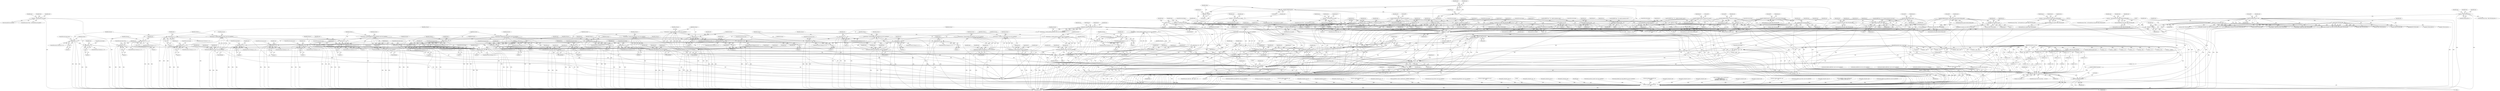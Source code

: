 digraph "0_tcpdump_ffde45acf3348f8353fb4064a1b21683ee6b5ddf@integer" {
"1001625" [label="(Call,tptr = pptr + len)"];
"1001170" [label="(Call,tptr - pptr)"];
"1001123" [label="(Call,tptr++)"];
"1001111" [label="(Call,tptr += tlen)"];
"1000864" [label="(Call,tlen -= sizeof(struct in6_addr))"];
"1000834" [label="(Call,tlen < (int)sizeof(struct in6_addr))"];
"1000939" [label="(Call,tlen = 0)"];
"1000845" [label="(Call,tlen = 0)"];
"1000793" [label="(Call,tlen = 0)"];
"1000701" [label="(Call,tlen = nhlen)"];
"1000696" [label="(Call,nhlen = tptr[0])"];
"1000692" [label="(Call,ND_TCHECK(tptr[0]))"];
"1000689" [label="(Call,tptr +=3)"];
"1000751" [label="(Call,tlen = 0)"];
"1000887" [label="(Call,tlen = 0)"];
"1000984" [label="(Call,tlen = 0)"];
"1000820" [label="(Call,tlen -= (sizeof(struct in_addr)+BGP_VPN_RD_LEN))"];
"1000780" [label="(Call,tlen < (int)(sizeof(struct in_addr)+BGP_VPN_RD_LEN))"];
"1000782" [label="(Call,(int)(sizeof(struct in_addr)+BGP_VPN_RD_LEN))"];
"1001068" [label="(Call,tlen = 0)"];
"1000718" [label="(Call,tlen > 0)"];
"1000914" [label="(Call,tlen -= (sizeof(struct in6_addr)+BGP_VPN_RD_LEN))"];
"1000874" [label="(Call,tlen < (int)(sizeof(struct in6_addr)+BGP_VPN_RD_LEN))"];
"1000876" [label="(Call,(int)(sizeof(struct in6_addr)+BGP_VPN_RD_LEN))"];
"1000958" [label="(Call,tlen -= (sizeof(struct in_addr)))"];
"1000928" [label="(Call,tlen < (int)sizeof(struct in_addr))"];
"1000770" [label="(Call,tlen -= sizeof(struct in_addr))"];
"1000740" [label="(Call,tlen < (int)sizeof(struct in_addr))"];
"1000999" [label="(Call,tlen = 0)"];
"1000850" [label="(Call,ND_TCHECK2(tptr[0], sizeof(struct in6_addr)))"];
"1000756" [label="(Call,ND_TCHECK2(tptr[0], sizeof(struct in_addr)))"];
"1000826" [label="(Call,tptr += (sizeof(struct in_addr)+BGP_VPN_RD_LEN))"];
"1000798" [label="(Call,ND_TCHECK2(tptr[0], sizeof(struct in_addr)+BGP_VPN_RD_LEN))"];
"1000812" [label="(Call,bgp_vpn_rd_print(ndo, tptr))"];
"1000704" [label="(Call,tptr++)"];
"1000944" [label="(Call,ND_TCHECK2(tptr[0], sizeof(struct in_addr)))"];
"1000962" [label="(Call,tptr += (sizeof(struct in_addr)))"];
"1000955" [label="(Call,ipaddr_string(ndo, tptr))"];
"1001004" [label="(Call,ND_TCHECK2(tptr[0], tlen))"];
"1000989" [label="(Call,tlen < BGP_VPN_RD_LEN+1)"];
"1000774" [label="(Call,tptr += sizeof(struct in_addr))"];
"1000767" [label="(Call,ipaddr_string(ndo, tptr))"];
"1000868" [label="(Call,tptr += sizeof(struct in6_addr))"];
"1000861" [label="(Call,ip6addr_string(ndo, tptr))"];
"1001065" [label="(Call,tptr += tlen)"];
"1001023" [label="(Call,tlen-BGP_VPN_RD_LEN)"];
"1001015" [label="(Call,bgp_vpn_rd_print(ndo, tptr))"];
"1000892" [label="(Call,ND_TCHECK2(tptr[0], sizeof(struct in6_addr)+BGP_VPN_RD_LEN))"];
"1000981" [label="(Call,tptr += tlen)"];
"1000977" [label="(Call,isonsap_string(ndo, tptr, tlen))"];
"1000967" [label="(Call,ND_TCHECK2(tptr[0], tlen))"];
"1000920" [label="(Call,tptr += (sizeof(struct in6_addr)+BGP_VPN_RD_LEN))"];
"1000906" [label="(Call,bgp_vpn_rd_print(ndo, tptr))"];
"1001114" [label="(Call,ND_TCHECK(tptr[0]))"];
"1001153" [label="(Call,tptr += tptr[0] + 1)"];
"1001141" [label="(Call,ND_TCHECK(tptr[0]))"];
"1001636" [label="(Call,tptr += advance)"];
"1001632" [label="(Call,advance < 0)"];
"1001511" [label="(Call,advance == -1)"];
"1001502" [label="(Call,advance = decode_labeled_vpn_l2(ndo, tptr, buf, sizeof(buf)))"];
"1001504" [label="(Call,decode_labeled_vpn_l2(ndo, tptr, buf, sizeof(buf)))"];
"1001513" [label="(Call,-1)"];
"1001232" [label="(Call,advance == -1)"];
"1001222" [label="(Call,advance = decode_labeled_prefix4(ndo, tptr, len, buf, sizeof(buf)))"];
"1001224" [label="(Call,decode_labeled_prefix4(ndo, tptr, len, buf, sizeof(buf)))"];
"1001234" [label="(Call,-1)"];
"1001521" [label="(Call,advance == -2)"];
"1001523" [label="(Call,-2)"];
"1001575" [label="(Call,advance == -1)"];
"1001566" [label="(Call,advance = decode_labeled_vpn_clnp_prefix(ndo, tptr, buf, sizeof(buf)))"];
"1001568" [label="(Call,decode_labeled_vpn_clnp_prefix(ndo, tptr, buf, sizeof(buf)))"];
"1001577" [label="(Call,-1)"];
"1001249" [label="(Call,advance == -3)"];
"1001242" [label="(Call,advance == -2)"];
"1001244" [label="(Call,-2)"];
"1001251" [label="(Call,-3)"];
"1001367" [label="(Call,advance == -1)"];
"1001358" [label="(Call,advance = decode_mdt_vpn_nlri(ndo, tptr, buf, sizeof(buf)))"];
"1001360" [label="(Call,decode_mdt_vpn_nlri(ndo, tptr, buf, sizeof(buf)))"];
"1001369" [label="(Call,-1)"];
"1001622" [label="(Call,advance = 0)"];
"1001543" [label="(Call,advance == -1)"];
"1001534" [label="(Call,advance = decode_clnp_prefix(ndo, tptr, buf, sizeof(buf)))"];
"1001536" [label="(Call,decode_clnp_prefix(ndo, tptr, buf, sizeof(buf)))"];
"1001545" [label="(Call,-1)"];
"1001271" [label="(Call,advance == -1)"];
"1001262" [label="(Call,advance = decode_labeled_vpn_prefix4(ndo, tptr, buf, sizeof(buf)))"];
"1001264" [label="(Call,decode_labeled_vpn_prefix4(ndo, tptr, buf, sizeof(buf)))"];
"1001273" [label="(Call,-1)"];
"1001479" [label="(Call,advance == -1)"];
"1001470" [label="(Call,advance = decode_labeled_vpn_prefix6(ndo, tptr, buf, sizeof(buf)))"];
"1001472" [label="(Call,decode_labeled_vpn_prefix6(ndo, tptr, buf, sizeof(buf)))"];
"1001481" [label="(Call,-1)"];
"1001417" [label="(Call,advance == -3)"];
"1001410" [label="(Call,advance == -2)"];
"1001400" [label="(Call,advance == -1)"];
"1001390" [label="(Call,advance = decode_prefix6(ndo, tptr, len, buf, sizeof(buf)))"];
"1001392" [label="(Call,decode_prefix6(ndo, tptr, len, buf, sizeof(buf)))"];
"1001402" [label="(Call,-1)"];
"1001412" [label="(Call,-2)"];
"1001419" [label="(Call,-3)"];
"1001457" [label="(Call,advance == -3)"];
"1001450" [label="(Call,advance == -2)"];
"1001440" [label="(Call,advance == -1)"];
"1001430" [label="(Call,advance = decode_labeled_prefix6(ndo, tptr, len, buf, sizeof(buf)))"];
"1001432" [label="(Call,decode_labeled_prefix6(ndo, tptr, len, buf, sizeof(buf)))"];
"1001442" [label="(Call,-1)"];
"1001452" [label="(Call,-2)"];
"1001459" [label="(Call,-3)"];
"1001553" [label="(Call,advance == -2)"];
"1001555" [label="(Call,-2)"];
"1001345" [label="(Call,advance == -2)"];
"1001335" [label="(Call,advance == -1)"];
"1001326" [label="(Call,advance = decode_multicast_vpn(ndo, tptr, buf, sizeof(buf)))"];
"1001328" [label="(Call,decode_multicast_vpn(ndo, tptr, buf, sizeof(buf)))"];
"1001337" [label="(Call,-1)"];
"1001347" [label="(Call,-2)"];
"1001303" [label="(Call,advance == -1)"];
"1001294" [label="(Call,advance = decode_rt_routing_info(ndo, tptr, buf, sizeof(buf)))"];
"1001296" [label="(Call,decode_rt_routing_info(ndo, tptr, buf, sizeof(buf)))"];
"1001305" [label="(Call,-1)"];
"1001281" [label="(Call,advance == -2)"];
"1001283" [label="(Call,-2)"];
"1001585" [label="(Call,advance == -2)"];
"1001587" [label="(Call,-2)"];
"1001313" [label="(Call,advance == -2)"];
"1001315" [label="(Call,-2)"];
"1001489" [label="(Call,advance == -2)"];
"1001491" [label="(Call,-2)"];
"1001377" [label="(Call,advance == -2)"];
"1001379" [label="(Call,-2)"];
"1001192" [label="(Call,advance == -1)"];
"1001182" [label="(Call,advance = decode_prefix4(ndo, tptr, len, buf, sizeof(buf)))"];
"1001184" [label="(Call,decode_prefix4(ndo, tptr, len, buf, sizeof(buf)))"];
"1001194" [label="(Call,-1)"];
"1001209" [label="(Call,advance == -3)"];
"1001202" [label="(Call,advance == -2)"];
"1001204" [label="(Call,-2)"];
"1001211" [label="(Call,-3)"];
"1001625" [label="(Call,tptr = pptr + len)"];
"1000128" [label="(MethodParameterIn,const u_char *pptr)"];
"1001168" [label="(Call,len - (tptr - pptr))"];
"1000129" [label="(MethodParameterIn,u_int len)"];
"1001167" [label="(Call,len - (tptr - pptr) > 0)"];
"1001627" [label="(Call,pptr + len)"];
"1002901" [label="(Call,ndo->ndo_vflag > 1 && len)"];
"1002909" [label="(Call,ND_TCHECK2(*pptr,len))"];
"1002913" [label="(Call,print_unknown_data(ndo, pptr, \"\n\t    \", len))"];
"1001617" [label="(Call,print_unknown_data(ndo, tptr, \"\n\t    \", tlen))"];
"1001599" [label="(Call,ND_TCHECK2(*tptr,tlen))"];
"1002804" [label="(Call,bgp_attr_print(ndo, atype, tptr, alen))"];
"1001029" [label="(Call,tptr+BGP_VPN_RD_LEN)"];
"1001192" [label="(Call,advance == -1)"];
"1000845" [label="(Call,tlen = 0)"];
"1001416" [label="(ControlStructure,if (advance == -3))"];
"1000391" [label="(Call,len == 6)"];
"1001020" [label="(Call,tptr+BGP_VPN_RD_LEN)"];
"1000864" [label="(Call,tlen -= sizeof(struct in6_addr))"];
"1000834" [label="(Call,tlen < (int)sizeof(struct in6_addr))"];
"1001862" [label="(Call,decode_labeled_prefix6(ndo, tptr, len, buf, sizeof(buf)))"];
"1002556" [label="(Call,print_unknown_data(ndo, tptr, \"\n\t      \", tlen))"];
"1001124" [label="(Identifier,tptr)"];
"1000794" [label="(Identifier,tlen)"];
"1001228" [label="(Identifier,buf)"];
"1000180" [label="(Call,len % 2)"];
"1001345" [label="(Call,advance == -2)"];
"1001227" [label="(Identifier,len)"];
"1001073" [label="(Call,ND_TCHECK2(tptr[0], tlen))"];
"1001048" [label="(Call,EXTRACT_24BITS(tptr+BGP_VPN_RD_LEN))"];
"1001212" [label="(Literal,3)"];
"1001421" [label="(ControlStructure,break;)"];
"1002140" [label="(Call,len % 8)"];
"1000800" [label="(Identifier,tptr)"];
"1001629" [label="(Identifier,len)"];
"1001524" [label="(Literal,2)"];
"1000921" [label="(Identifier,tptr)"];
"1002923" [label="(MethodReturn,RET)"];
"1000852" [label="(Identifier,tptr)"];
"1000894" [label="(Identifier,tptr)"];
"1000791" [label="(Identifier,ndo)"];
"1001169" [label="(Identifier,len)"];
"1001253" [label="(ControlStructure,break;)"];
"1000749" [label="(Identifier,ndo)"];
"1000986" [label="(Literal,0)"];
"1000953" [label="(Block,)"];
"1002207" [label="(Call,ipaddr_string(ndo, tptr+4))"];
"1001497" [label="(Identifier,ndo)"];
"1001552" [label="(ControlStructure,if (advance == -2))"];
"1000846" [label="(Identifier,tlen)"];
"1001367" [label="(Call,advance == -1)"];
"1001545" [label="(Call,-1)"];
"1002302" [label="(Call,ipaddr_string(ndo, tptr+2))"];
"1001822" [label="(Call,decode_prefix6(ndo, tptr, len, buf, sizeof(buf)))"];
"1000206" [label="(Call,tptr < pptr + len)"];
"1000776" [label="(Call,sizeof(struct in_addr))"];
"1001317" [label="(ControlStructure,goto trunc;)"];
"1000751" [label="(Call,tlen = 0)"];
"1000968" [label="(Call,tptr[0])"];
"1002838" [label="(Call,len > 0)"];
"1001257" [label="(Identifier,ndo)"];
"1001540" [label="(Call,sizeof(buf))"];
"1001425" [label="(Identifier,ndo)"];
"1001638" [label="(Identifier,advance)"];
"1001274" [label="(Literal,1)"];
"1000962" [label="(Call,tptr += (sizeof(struct in_addr)))"];
"1001434" [label="(Identifier,tptr)"];
"1001750" [label="(Call,decode_labeled_prefix4(ndo, tptr, len, buf, sizeof(buf)))"];
"1000816" [label="(Identifier,ndo)"];
"1001271" [label="(Call,advance == -1)"];
"1002125" [label="(Call,pptr + len)"];
"1001069" [label="(Identifier,tlen)"];
"1000428" [label="(Call,ipaddr_string(ndo, tptr + 4))"];
"1001001" [label="(Literal,0)"];
"1001203" [label="(Identifier,advance)"];
"1001478" [label="(ControlStructure,if (advance == -1))"];
"1001378" [label="(Identifier,advance)"];
"1000200" [label="(Call,bgp_attr_get_as_size(ndo, atype, pptr, len))"];
"1001314" [label="(Identifier,advance)"];
"1001147" [label="(Identifier,ndo)"];
"1001202" [label="(Call,advance == -2)"];
"1001011" [label="(Identifier,ndo)"];
"1001335" [label="(Call,advance == -1)"];
"1000940" [label="(Identifier,tlen)"];
"1001153" [label="(Call,tptr += tptr[0] + 1)"];
"1001348" [label="(Literal,2)"];
"1000682" [label="(Call,print_unknown_data(ndo, tptr, \"\n\t    \", tlen))"];
"1000972" [label="(Call,ND_PRINT((ndo, \"%s\", isonsap_string(ndo, tptr, tlen))))"];
"1001574" [label="(ControlStructure,if (advance == -1))"];
"1001068" [label="(Call,tlen = 0)"];
"1001245" [label="(Literal,2)"];
"1001431" [label="(Identifier,advance)"];
"1001315" [label="(Call,-2)"];
"1001567" [label="(Identifier,advance)"];
"1000373" [label="(Call,len != 6)"];
"1000765" [label="(Block,)"];
"1000808" [label="(Identifier,ndo)"];
"1001694" [label="(Call,len - (tptr - pptr))"];
"1001297" [label="(Identifier,ndo)"];
"1001622" [label="(Call,advance = 0)"];
"1001481" [label="(Call,-1)"];
"1000778" [label="(ControlStructure,break;)"];
"1000767" [label="(Call,ipaddr_string(ndo, tptr))"];
"1000835" [label="(Identifier,tlen)"];
"1000888" [label="(Identifier,tlen)"];
"1001285" [label="(ControlStructure,goto trunc;)"];
"1002911" [label="(Identifier,pptr)"];
"1002914" [label="(Identifier,ndo)"];
"1002917" [label="(Identifier,len)"];
"1001244" [label="(Call,-2)"];
"1000929" [label="(Identifier,tlen)"];
"1000847" [label="(Literal,0)"];
"1001635" [label="(ControlStructure,break;)"];
"1000916" [label="(Call,sizeof(struct in6_addr)+BGP_VPN_RD_LEN)"];
"1001710" [label="(Call,decode_prefix4(ndo, tptr, len, buf, sizeof(buf)))"];
"1000408" [label="(Call,ipaddr_string(ndo, tptr + 2))"];
"1001637" [label="(Identifier,tptr)"];
"1000779" [label="(ControlStructure,if (tlen < (int)(sizeof(struct in_addr)+BGP_VPN_RD_LEN)))"];
"1001624" [label="(Literal,0)"];
"1000704" [label="(Call,tptr++)"];
"1001222" [label="(Call,advance = decode_labeled_prefix4(ndo, tptr, len, buf, sizeof(buf)))"];
"1000922" [label="(Call,sizeof(struct in6_addr)+BGP_VPN_RD_LEN)"];
"1001537" [label="(Identifier,ndo)"];
"1001360" [label="(Call,decode_mdt_vpn_nlri(ndo, tptr, buf, sizeof(buf)))"];
"1001557" [label="(ControlStructure,goto trunc;)"];
"1000955" [label="(Call,ipaddr_string(ndo, tptr))"];
"1000905" [label="(Block,)"];
"1001183" [label="(Identifier,advance)"];
"1001198" [label="(Identifier,ndo)"];
"1002821" [label="(Call,len == 0)"];
"1000885" [label="(Identifier,ndo)"];
"1000907" [label="(Identifier,ndo)"];
"1001474" [label="(Identifier,tptr)"];
"1001402" [label="(Call,-1)"];
"1001586" [label="(Identifier,advance)"];
"1001413" [label="(Literal,2)"];
"1001265" [label="(Identifier,ndo)"];
"1000338" [label="(Call,len != 4)"];
"1002909" [label="(Call,ND_TCHECK2(*pptr,len))"];
"1001377" [label="(Call,advance == -2)"];
"1001420" [label="(Literal,3)"];
"1001621" [label="(Identifier,tlen)"];
"1000826" [label="(Call,tptr += (sizeof(struct in_addr)+BGP_VPN_RD_LEN))"];
"1001028" [label="(Call,EXTRACT_32BITS(tptr+BGP_VPN_RD_LEN))"];
"1001140" [label="(Block,)"];
"1001273" [label="(Call,-1)"];
"1002902" [label="(Call,ndo->ndo_vflag > 1)"];
"1001229" [label="(Call,sizeof(buf))"];
"1001019" [label="(Identifier,ndo)"];
"1001154" [label="(Identifier,tptr)"];
"1001251" [label="(Call,-3)"];
"1000978" [label="(Identifier,ndo)"];
"1001358" [label="(Call,advance = decode_mdt_vpn_nlri(ndo, tptr, buf, sizeof(buf)))"];
"1000849" [label="(Block,)"];
"1001209" [label="(Call,advance == -3)"];
"1001514" [label="(Literal,1)"];
"1001493" [label="(ControlStructure,goto trunc;)"];
"1001554" [label="(Identifier,advance)"];
"1000843" [label="(Identifier,ndo)"];
"1001231" [label="(ControlStructure,if (advance == -1))"];
"1001266" [label="(Identifier,tptr)"];
"1000999" [label="(Call,tlen = 0)"];
"1001630" [label="(ControlStructure,break;)"];
"1001289" [label="(Identifier,ndo)"];
"1002667" [label="(Call,as_printf(ndo, astostr, sizeof(astostr), EXTRACT_32BITS(tptr)))"];
"1000891" [label="(Block,)"];
"1001578" [label="(Literal,1)"];
"1001507" [label="(Identifier,buf)"];
"1001223" [label="(Identifier,advance)"];
"1001395" [label="(Identifier,len)"];
"1002030" [label="(Call,decode_mdt_vpn_nlri(ndo, tptr, buf, sizeof(buf)))"];
"1002692" [label="(Call,len < 2)"];
"1000812" [label="(Call,bgp_vpn_rd_print(ndo, tptr))"];
"1000889" [label="(Literal,0)"];
"1001561" [label="(Identifier,ndo)"];
"1001182" [label="(Call,advance = decode_prefix4(ndo, tptr, len, buf, sizeof(buf)))"];
"1001283" [label="(Call,-2)"];
"1001452" [label="(Call,-2)"];
"1001270" [label="(ControlStructure,if (advance == -1))"];
"1001248" [label="(ControlStructure,if (advance == -3))"];
"1001502" [label="(Call,advance = decode_labeled_vpn_l2(ndo, tptr, buf, sizeof(buf)))"];
"1001632" [label="(Call,advance < 0)"];
"1001341" [label="(Identifier,ndo)"];
"1001539" [label="(Identifier,buf)"];
"1001449" [label="(ControlStructure,if (advance == -2))"];
"1000753" [label="(Literal,0)"];
"1000822" [label="(Call,sizeof(struct in_addr)+BGP_VPN_RD_LEN)"];
"1001252" [label="(Literal,3)"];
"1001412" [label="(Call,-2)"];
"1001966" [label="(Call,decode_clnp_prefix(ndo, tptr, buf, sizeof(buf)))"];
"1001488" [label="(ControlStructure,if (advance == -2))"];
"1001142" [label="(Call,tptr[0])"];
"1001185" [label="(Identifier,ndo)"];
"1001336" [label="(Identifier,advance)"];
"1001380" [label="(Literal,2)"];
"1001181" [label="(Block,)"];
"1002894" [label="(Call,print_unknown_data(ndo, pptr, \"\n\t    \", len))"];
"1000946" [label="(Identifier,tptr)"];
"1002113" [label="(Call,print_unknown_data(ndo, tptr-3, \"\n\t    \", tlen))"];
"1000362" [label="(Call,len != 0)"];
"1000896" [label="(Call,sizeof(struct in6_addr)+BGP_VPN_RD_LEN)"];
"1000573" [label="(Call,len % 4)"];
"1000694" [label="(Identifier,tptr)"];
"1000957" [label="(Identifier,tptr)"];
"1000739" [label="(ControlStructure,if (tlen < (int)sizeof(struct in_addr)))"];
"1000977" [label="(Call,isonsap_string(ndo, tptr, tlen))"];
"1001534" [label="(Call,advance = decode_clnp_prefix(ndo, tptr, buf, sizeof(buf)))"];
"1001280" [label="(ControlStructure,if (advance == -2))"];
"1000128" [label="(MethodParameterIn,const u_char *pptr)"];
"1001241" [label="(ControlStructure,if (advance == -2))"];
"1000741" [label="(Identifier,tlen)"];
"1000815" [label="(Call,ipaddr_string(ndo, tptr+BGP_VPN_RD_LEN))"];
"1000752" [label="(Identifier,tlen)"];
"1001097" [label="(Call,tptr += tlen)"];
"1001437" [label="(Call,sizeof(buf))"];
"1001602" [label="(Identifier,tlen)"];
"1001107" [label="(Identifier,ndo)"];
"1001368" [label="(Identifier,advance)"];
"1002223" [label="(Call,ipaddr_string(ndo, tptr+2))"];
"1000948" [label="(Call,sizeof(struct in_addr))"];
"1000771" [label="(Identifier,tlen)"];
"1000702" [label="(Identifier,tlen)"];
"1000436" [label="(Call,len != 8)"];
"1000906" [label="(Call,bgp_vpn_rd_print(ndo, tptr))"];
"1000153" [label="(Call,len != 1)"];
"1001682" [label="(Call,len == BGP_MP_NLRI_MINSIZE)"];
"1001238" [label="(Identifier,ndo)"];
"1001038" [label="(Call,ipaddr_string(ndo, tptr+BGP_VPN_RD_LEN+4))"];
"1001512" [label="(Identifier,advance)"];
"1001470" [label="(Call,advance = decode_labeled_vpn_prefix6(ndo, tptr, buf, sizeof(buf)))"];
"1001490" [label="(Identifier,advance)"];
"1001213" [label="(ControlStructure,break;)"];
"1001065" [label="(Call,tptr += tlen)"];
"1001118" [label="(Call,snpa = tptr[0])"];
"1000757" [label="(Call,tptr[0])"];
"1001522" [label="(Identifier,advance)"];
"1001263" [label="(Identifier,advance)"];
"1001406" [label="(Identifier,ndo)"];
"1001363" [label="(Identifier,buf)"];
"1001062" [label="(Call,BGP_VPN_RD_LEN+3)"];
"1001491" [label="(Call,-2)"];
"1001520" [label="(ControlStructure,if (advance == -2))"];
"1000746" [label="(Block,)"];
"1000760" [label="(Call,sizeof(struct in_addr))"];
"1001040" [label="(Call,tptr+BGP_VPN_RD_LEN+4)"];
"1001433" [label="(Identifier,ndo)"];
"1001201" [label="(ControlStructure,if (advance == -2))"];
"1002916" [label="(Literal,\"\n\t    \")"];
"1001018" [label="(Call,isonsap_string(ndo, tptr+BGP_VPN_RD_LEN,tlen-BGP_VPN_RD_LEN))"];
"1002677" [label="(Call,len -=4)"];
"1001328" [label="(Call,decode_multicast_vpn(ndo, tptr, buf, sizeof(buf)))"];
"1001119" [label="(Identifier,snpa)"];
"1000964" [label="(Call,sizeof(struct in_addr))"];
"1001017" [label="(Identifier,tptr)"];
"1001546" [label="(Literal,1)"];
"1001008" [label="(Identifier,tlen)"];
"1001571" [label="(Identifier,buf)"];
"1000719" [label="(Identifier,tlen)"];
"1001485" [label="(Identifier,ndo)"];
"1002900" [label="(ControlStructure,if (ndo->ndo_vflag > 1 && len))"];
"1001393" [label="(Identifier,ndo)"];
"1001191" [label="(ControlStructure,if (advance == -1))"];
"1001194" [label="(Call,-1)"];
"1001418" [label="(Identifier,advance)"];
"1000385" [label="(Call,ND_TCHECK2(tptr[0], len))"];
"1000967" [label="(Call,ND_TCHECK2(tptr[0], tlen))"];
"1000142" [label="(Call,tptr = pptr)"];
"1000856" [label="(Call,ND_PRINT((ndo, \"%s\", ip6addr_string(ndo, tptr))))"];
"1000463" [label="(Call,ipaddr_string(ndo, tptr + 4))"];
"1002486" [label="(Call,ipaddr_string(ndo, tptr+4))"];
"1000950" [label="(Call,ND_PRINT((ndo, \"%s\", ipaddr_string(ndo, tptr))))"];
"1001116" [label="(Identifier,tptr)"];
"1001267" [label="(Identifier,buf)"];
"1001549" [label="(Identifier,ndo)"];
"1001211" [label="(Call,-3)"];
"1001535" [label="(Identifier,advance)"];
"1000814" [label="(Identifier,tptr)"];
"1001066" [label="(Identifier,tptr)"];
"1001025" [label="(Identifier,BGP_VPN_RD_LEN)"];
"1001225" [label="(Identifier,ndo)"];
"1002910" [label="(Call,*pptr)"];
"1000966" [label="(ControlStructure,break;)"];
"1001390" [label="(Call,advance = decode_prefix6(ndo, tptr, len, buf, sizeof(buf)))"];
"1000129" [label="(MethodParameterIn,u_int len)"];
"1000190" [label="(Call,!len)"];
"1001439" [label="(ControlStructure,if (advance == -1))"];
"1001092" [label="(Call,print_unknown_data(ndo, tptr, \"\n\t    \", tlen))"];
"1000548" [label="(Call,len != 4)"];
"1001450" [label="(Call,advance == -2)"];
"1001376" [label="(ControlStructure,if (advance == -2))"];
"1001617" [label="(Call,print_unknown_data(ndo, tptr, \"\n\t    \", tlen))"];
"1000866" [label="(Call,sizeof(struct in6_addr))"];
"1000979" [label="(Identifier,tptr)"];
"1000689" [label="(Call,tptr +=3)"];
"1000720" [label="(Literal,0)"];
"1001508" [label="(Call,sizeof(buf))"];
"1000820" [label="(Call,tlen -= (sizeof(struct in_addr)+BGP_VPN_RD_LEN))"];
"1001210" [label="(Identifier,advance)"];
"1001475" [label="(Identifier,buf)"];
"1002658" [label="(Call,len < 4)"];
"1001600" [label="(Call,*tptr)"];
"1000471" [label="(Call,len % 4)"];
"1000742" [label="(Call,(int)sizeof(struct in_addr))"];
"1001631" [label="(ControlStructure,if (advance < 0))"];
"1000827" [label="(Identifier,tptr)"];
"1001246" [label="(ControlStructure,goto trunc;)"];
"1000145" [label="(Call,tlen=len)"];
"1001611" [label="(ControlStructure,if (ndo->ndo_vflag <= 1))"];
"1001206" [label="(ControlStructure,goto trunc;)"];
"1001042" [label="(Call,BGP_VPN_RD_LEN+4)"];
"1000784" [label="(Call,sizeof(struct in_addr)+BGP_VPN_RD_LEN)"];
"1001599" [label="(Call,ND_TCHECK2(*tptr,tlen))"];
"1000738" [label="(Block,)"];
"1001385" [label="(Identifier,ndo)"];
"1001636" [label="(Call,tptr += advance)"];
"1000707" [label="(Identifier,tlen)"];
"1001381" [label="(ControlStructure,goto trunc;)"];
"1001332" [label="(Call,sizeof(buf))"];
"1001338" [label="(Literal,1)"];
"1001337" [label="(Call,-1)"];
"1001331" [label="(Identifier,buf)"];
"1001234" [label="(Call,-1)"];
"1001295" [label="(Identifier,advance)"];
"1001639" [label="(JumpTarget,done:)"];
"1000981" [label="(Call,tptr += tlen)"];
"1000782" [label="(Call,(int)(sizeof(struct in_addr)+BGP_VPN_RD_LEN))"];
"1000567" [label="(Call,ipaddr_string(ndo, tptr))"];
"1001014" [label="(Block,)"];
"1001126" [label="(Identifier,snpa)"];
"1000870" [label="(Call,sizeof(struct in6_addr))"];
"1000740" [label="(Call,tlen < (int)sizeof(struct in_addr))"];
"1000960" [label="(Call,sizeof(struct in_addr))"];
"1000939" [label="(Call,tlen = 0)"];
"1002915" [label="(Identifier,pptr)"];
"1002062" [label="(Call,decode_multicast_vpn(ndo, tptr, buf, sizeof(buf)))"];
"1000798" [label="(Call,ND_TCHECK2(tptr[0], sizeof(struct in_addr)+BGP_VPN_RD_LEN))"];
"1001998" [label="(Call,decode_labeled_vpn_clnp_prefix(ndo, tptr, buf, sizeof(buf)))"];
"1001476" [label="(Call,sizeof(buf))"];
"1001585" [label="(Call,advance == -2)"];
"1000873" [label="(ControlStructure,if (tlen < (int)(sizeof(struct in6_addr)+BGP_VPN_RD_LEN)))"];
"1001111" [label="(Call,tptr += tlen)"];
"1000764" [label="(Identifier,ndo)"];
"1001359" [label="(Identifier,advance)"];
"1000908" [label="(Identifier,tptr)"];
"1002639" [label="(Call,print_unknown_data(ndo, tptr,\"\n\t      \", length))"];
"1000376" [label="(Call,len != 8)"];
"1000994" [label="(Block,)"];
"1001432" [label="(Call,decode_labeled_prefix6(ndo, tptr, len, buf, sizeof(buf)))"];
"1000952" [label="(Identifier,ndo)"];
"1000691" [label="(Literal,3)"];
"1001023" [label="(Call,tlen-BGP_VPN_RD_LEN)"];
"1000928" [label="(Call,tlen < (int)sizeof(struct in_addr))"];
"1001623" [label="(Identifier,advance)"];
"1000945" [label="(Call,tptr[0])"];
"1000813" [label="(Identifier,ndo)"];
"1001625" [label="(Call,tptr = pptr + len)"];
"1000959" [label="(Identifier,tlen)"];
"1001204" [label="(Call,-2)"];
"1001456" [label="(ControlStructure,if (advance == -3))"];
"1001391" [label="(Identifier,advance)"];
"1001555" [label="(Call,-2)"];
"1000703" [label="(Identifier,nhlen)"];
"1001330" [label="(Identifier,tptr)"];
"1001141" [label="(Call,ND_TCHECK(tptr[0]))"];
"1001473" [label="(Identifier,ndo)"];
"1002814" [label="(Call,len -= alen)"];
"1001442" [label="(Call,-1)"];
"1001302" [label="(ControlStructure,if (advance == -1))"];
"1001503" [label="(Identifier,advance)"];
"1002723" [label="(Call,len < alenlen)"];
"1002520" [label="(Call,ipaddr_string(ndo, tptr))"];
"1000780" [label="(Call,tlen < (int)(sizeof(struct in_addr)+BGP_VPN_RD_LEN))"];
"1001543" [label="(Call,advance == -1)"];
"1000915" [label="(Identifier,tlen)"];
"1001226" [label="(Identifier,tptr)"];
"1001566" [label="(Call,advance = decode_labeled_vpn_clnp_prefix(ndo, tptr, buf, sizeof(buf)))"];
"1001696" [label="(Call,tptr - pptr)"];
"1001264" [label="(Call,decode_labeled_vpn_prefix4(ndo, tptr, buf, sizeof(buf)))"];
"1000874" [label="(Call,tlen < (int)(sizeof(struct in6_addr)+BGP_VPN_RD_LEN))"];
"1000788" [label="(Block,)"];
"1001472" [label="(Call,decode_labeled_vpn_prefix6(ndo, tptr, buf, sizeof(buf)))"];
"1001458" [label="(Identifier,advance)"];
"1001538" [label="(Identifier,tptr)"];
"1001232" [label="(Call,advance == -1)"];
"1001430" [label="(Call,advance = decode_labeled_prefix6(ndo, tptr, len, buf, sizeof(buf)))"];
"1001370" [label="(Literal,1)"];
"1000697" [label="(Identifier,nhlen)"];
"1000772" [label="(Call,sizeof(struct in_addr))"];
"1001303" [label="(Call,advance == -1)"];
"1001411" [label="(Identifier,advance)"];
"1001489" [label="(Call,advance == -2)"];
"1001268" [label="(Call,sizeof(buf))"];
"1001166" [label="(ControlStructure,while (len - (tptr - pptr) > 0))"];
"1000126" [label="(MethodParameterIn,netdissect_options *ndo)"];
"1001479" [label="(Call,advance == -1)"];
"1002907" [label="(Identifier,len)"];
"1001575" [label="(Call,advance == -1)"];
"1001005" [label="(Call,tptr[0])"];
"1001521" [label="(Call,advance == -2)"];
"1001513" [label="(Call,-1)"];
"1001346" [label="(Identifier,advance)"];
"1001299" [label="(Identifier,buf)"];
"1001195" [label="(Literal,1)"];
"1001217" [label="(Identifier,ndo)"];
"1000859" [label="(Block,)"];
"1001024" [label="(Identifier,tlen)"];
"1002912" [label="(Identifier,len)"];
"1000690" [label="(Identifier,tptr)"];
"1001457" [label="(Call,advance == -3)"];
"1001071" [label="(ControlStructure,break;)"];
"1001419" [label="(Call,-3)"];
"1002465" [label="(Call,ipaddr_string(ndo, tptr+4))"];
"1000692" [label="(Call,ND_TCHECK(tptr[0]))"];
"1001628" [label="(Identifier,pptr)"];
"1001139" [label="(Identifier,snpa)"];
"1001525" [label="(ControlStructure,goto trunc;)"];
"1001015" [label="(Call,bgp_vpn_rd_print(ndo, tptr))"];
"1001326" [label="(Call,advance = decode_multicast_vpn(ndo, tptr, buf, sizeof(buf)))"];
"1001242" [label="(Call,advance == -2)"];
"1001401" [label="(Identifier,advance)"];
"1001460" [label="(Literal,3)"];
"1001403" [label="(Literal,1)"];
"1001300" [label="(Call,sizeof(buf))"];
"1000701" [label="(Call,tlen = nhlen)"];
"1001344" [label="(ControlStructure,if (advance == -2))"];
"1002503" [label="(Call,ipaddr_string(ndo, tptr))"];
"1001626" [label="(Identifier,tptr)"];
"1000991" [label="(Call,BGP_VPN_RD_LEN+1)"];
"1001392" [label="(Call,decode_prefix6(ndo, tptr, len, buf, sizeof(buf)))"];
"1001633" [label="(Identifier,advance)"];
"1001189" [label="(Call,sizeof(buf))"];
"1002913" [label="(Call,print_unknown_data(ndo, pptr, \"\n\t    \", len))"];
"1001060" [label="(Call,tptr+BGP_VPN_RD_LEN+3)"];
"1002865" [label="(Call,len > 12)"];
"1001186" [label="(Identifier,tptr)"];
"1001436" [label="(Identifier,buf)"];
"1001003" [label="(Block,)"];
"1001305" [label="(Call,-1)"];
"1001506" [label="(Identifier,tptr)"];
"1000832" [label="(ControlStructure,break;)"];
"1001277" [label="(Identifier,ndo)"];
"1000717" [label="(ControlStructure,while (tlen > 0))"];
"1001618" [label="(Identifier,ndo)"];
"1001570" [label="(Identifier,tptr)"];
"1001353" [label="(Identifier,ndo)"];
"1000762" [label="(Call,ND_PRINT((ndo, \"%s\",ipaddr_string(ndo, tptr))))"];
"1000963" [label="(Identifier,tptr)"];
"1001309" [label="(Identifier,ndo)"];
"1002709" [label="(Call,len -= 2)"];
"1001369" [label="(Call,-1)"];
"1001569" [label="(Identifier,ndo)"];
"1001414" [label="(ControlStructure,goto trunc;)"];
"1001334" [label="(ControlStructure,if (advance == -1))"];
"1000930" [label="(Call,(int)sizeof(struct in_addr))"];
"1001505" [label="(Identifier,ndo)"];
"1001440" [label="(Call,advance == -1)"];
"1000987" [label="(ControlStructure,break;)"];
"1001409" [label="(ControlStructure,if (advance == -2))"];
"1001167" [label="(Call,len - (tptr - pptr) > 0)"];
"1001435" [label="(Identifier,len)"];
"1001544" [label="(Identifier,advance)"];
"1000693" [label="(Call,tptr[0])"];
"1000985" [label="(Identifier,tlen)"];
"1001589" [label="(ControlStructure,goto trunc;)"];
"1000258" [label="(Call,as_printf(ndo, astostr, sizeof(astostr),\n\t\t\t\tas_size == 2 ?\n\t\t\t\tEXTRACT_16BITS(&tptr[2 + i]) :\n\t\t\t\tEXTRACT_32BITS(&tptr[2 + i])))"];
"1001461" [label="(ControlStructure,break;)"];
"1000865" [label="(Identifier,tlen)"];
"1001168" [label="(Call,len - (tptr - pptr))"];
"1001373" [label="(Identifier,ndo)"];
"1001312" [label="(ControlStructure,if (advance == -2))"];
"1000817" [label="(Call,tptr+BGP_VPN_RD_LEN)"];
"1000598" [label="(Call,ipaddr_string(ndo, tptr))"];
"1001058" [label="(Call,ip6addr_string(ndo, tptr+BGP_VPN_RD_LEN+3))"];
"1000811" [label="(Block,)"];
"1001172" [label="(Identifier,pptr)"];
"1000875" [label="(Identifier,tlen)"];
"1000795" [label="(Literal,0)"];
"1001399" [label="(ControlStructure,if (advance == -1))"];
"1000331" [label="(Call,ipaddr_string(ndo, tptr))"];
"1001284" [label="(Literal,2)"];
"1000758" [label="(Identifier,tptr)"];
"1001417" [label="(Call,advance == -3)"];
"1000984" [label="(Call,tlen = 0)"];
"1001577" [label="(Call,-1)"];
"1000868" [label="(Call,tptr += sizeof(struct in6_addr))"];
"1001471" [label="(Identifier,advance)"];
"1001379" [label="(Call,-2)"];
"1000797" [label="(Block,)"];
"1001465" [label="(Identifier,ndo)"];
"1002901" [label="(Call,ndo->ndo_vflag > 1 && len)"];
"1000909" [label="(Call,ip6addr_string(ndo, tptr+BGP_VPN_RD_LEN))"];
"1001584" [label="(ControlStructure,if (advance == -2))"];
"1001115" [label="(Call,tptr[0])"];
"1002908" [label="(Block,)"];
"1001187" [label="(Identifier,len)"];
"1001272" [label="(Identifier,advance)"];
"1001281" [label="(Call,advance == -2)"];
"1002566" [label="(Call,tlen = len)"];
"1001587" [label="(Call,-2)"];
"1000836" [label="(Call,(int)sizeof(struct in6_addr))"];
"1001576" [label="(Identifier,advance)"];
"1000943" [label="(Block,)"];
"1001170" [label="(Call,tptr - pptr)"];
"1000958" [label="(Call,tlen -= (sizeof(struct in_addr)))"];
"1000956" [label="(Identifier,ndo)"];
"1001262" [label="(Call,advance = decode_labeled_vpn_prefix4(ndo, tptr, buf, sizeof(buf)))"];
"1001410" [label="(Call,advance == -2)"];
"1001113" [label="(Identifier,tlen)"];
"1001568" [label="(Call,decode_labeled_vpn_clnp_prefix(ndo, tptr, buf, sizeof(buf)))"];
"1001588" [label="(Literal,2)"];
"1000833" [label="(ControlStructure,if (tlen < (int)sizeof(struct in6_addr)))"];
"1000988" [label="(ControlStructure,if (tlen < BGP_VPN_RD_LEN+1))"];
"1002824" [label="(Call,len % 12)"];
"1001174" [label="(Block,)"];
"1000926" [label="(ControlStructure,break;)"];
"1001443" [label="(Literal,1)"];
"1001511" [label="(Call,advance == -1)"];
"1001235" [label="(Literal,1)"];
"1001394" [label="(Identifier,tptr)"];
"1001188" [label="(Identifier,buf)"];
"1000793" [label="(Call,tlen = 0)"];
"1000927" [label="(ControlStructure,if (tlen < (int)sizeof(struct in_addr)))"];
"1000882" [label="(Block,)"];
"1001364" [label="(Call,sizeof(buf))"];
"1001517" [label="(Identifier,ndo)"];
"1000887" [label="(Call,tlen = 0)"];
"1001243" [label="(Identifier,advance)"];
"1002873" [label="(Call,len -= 12)"];
"1001581" [label="(Identifier,ndo)"];
"1000705" [label="(Identifier,tptr)"];
"1000893" [label="(Call,tptr[0])"];
"1000911" [label="(Call,tptr+BGP_VPN_RD_LEN)"];
"1001313" [label="(Call,advance == -2)"];
"1000902" [label="(Identifier,ndo)"];
"1001451" [label="(Identifier,advance)"];
"1001397" [label="(Call,sizeof(buf))"];
"1000934" [label="(Block,)"];
"1001362" [label="(Identifier,tptr)"];
"1000770" [label="(Call,tlen -= sizeof(struct in_addr))"];
"1001572" [label="(Call,sizeof(buf))"];
"1001306" [label="(Literal,1)"];
"1001446" [label="(Identifier,ndo)"];
"1001454" [label="(ControlStructure,goto trunc;)"];
"1001067" [label="(Identifier,tlen)"];
"1001366" [label="(ControlStructure,if (advance == -1))"];
"1001536" [label="(Call,decode_clnp_prefix(ndo, tptr, buf, sizeof(buf)))"];
"1000769" [label="(Identifier,tptr)"];
"1001296" [label="(Call,decode_rt_routing_info(ndo, tptr, buf, sizeof(buf)))"];
"1000980" [label="(Identifier,tlen)"];
"1000914" [label="(Call,tlen -= (sizeof(struct in6_addr)+BGP_VPN_RD_LEN))"];
"1000983" [label="(Identifier,tlen)"];
"1001173" [label="(Literal,0)"];
"1000774" [label="(Call,tptr += sizeof(struct in_addr))"];
"1002382" [label="(Call,print_unknown_data(ndo, tptr, \"\n\t      \", 8))"];
"1001553" [label="(Call,advance == -2)"];
"1000150" [label="(Block,)"];
"1000878" [label="(Call,sizeof(struct in6_addr)+BGP_VPN_RD_LEN)"];
"1001000" [label="(Identifier,tlen)"];
"1001396" [label="(Identifier,buf)"];
"1001294" [label="(Call,advance = decode_rt_routing_info(ndo, tptr, buf, sizeof(buf)))"];
"1000990" [label="(Identifier,tlen)"];
"1000863" [label="(Identifier,tptr)"];
"1001934" [label="(Call,decode_labeled_vpn_l2(ndo, tptr, buf, sizeof(buf)))"];
"1001249" [label="(Call,advance == -3)"];
"1002288" [label="(Call,ipaddr_string(ndo, tptr+2))"];
"1000869" [label="(Identifier,tptr)"];
"1001529" [label="(Identifier,ndo)"];
"1000799" [label="(Call,tptr[0])"];
"1001620" [label="(Literal,\"\n\t    \")"];
"1001282" [label="(Identifier,advance)"];
"1001482" [label="(Literal,1)"];
"1001184" [label="(Call,decode_prefix4(ndo, tptr, len, buf, sizeof(buf)))"];
"1000312" [label="(Call,len != 4)"];
"1000854" [label="(Call,sizeof(struct in6_addr))"];
"1002241" [label="(Call,as_printf(ndo, astostr, sizeof(astostr),\n\t\t\t    EXTRACT_32BITS(tptr+2)))"];
"1000696" [label="(Call,nhlen = tptr[0])"];
"1001004" [label="(Call,ND_TCHECK2(tptr[0], tlen))"];
"1000982" [label="(Identifier,tptr)"];
"1000974" [label="(Identifier,ndo)"];
"1001178" [label="(Identifier,af)"];
"1000840" [label="(Block,)"];
"1001321" [label="(Identifier,ndo)"];
"1001492" [label="(Literal,2)"];
"1000208" [label="(Call,pptr + len)"];
"1001556" [label="(Literal,2)"];
"1001593" [label="(Identifier,ndo)"];
"1002409" [label="(Call,tlen = len)"];
"1000876" [label="(Call,(int)(sizeof(struct in6_addr)+BGP_VPN_RD_LEN))"];
"1001049" [label="(Call,tptr+BGP_VPN_RD_LEN)"];
"1000997" [label="(Identifier,ndo)"];
"1001542" [label="(ControlStructure,if (advance == -1))"];
"1001459" [label="(Call,-3)"];
"1001171" [label="(Identifier,tptr)"];
"1000944" [label="(Call,ND_TCHECK2(tptr[0], sizeof(struct in_addr)))"];
"1000718" [label="(Call,tlen > 0)"];
"1000725" [label="(Identifier,nnh)"];
"1000872" [label="(ControlStructure,break;)"];
"1001453" [label="(Literal,2)"];
"1001619" [label="(Identifier,tptr)"];
"1001605" [label="(Identifier,ndo)"];
"1000862" [label="(Identifier,ndo)"];
"1001634" [label="(Literal,0)"];
"1001224" [label="(Call,decode_labeled_prefix4(ndo, tptr, len, buf, sizeof(buf)))"];
"1001480" [label="(Identifier,advance)"];
"1000768" [label="(Identifier,ndo)"];
"1000937" [label="(Identifier,ndo)"];
"1001627" [label="(Call,pptr + len)"];
"1002540" [label="(Call,ipaddr_string(ndo, tptr))"];
"1001155" [label="(Call,tptr[0] + 1)"];
"1001504" [label="(Call,decode_labeled_vpn_l2(ndo, tptr, buf, sizeof(buf)))"];
"1000781" [label="(Identifier,tlen)"];
"1001400" [label="(Call,advance == -1)"];
"1000828" [label="(Call,sizeof(struct in_addr)+BGP_VPN_RD_LEN)"];
"1001250" [label="(Identifier,advance)"];
"1001510" [label="(ControlStructure,if (advance == -1))"];
"1001112" [label="(Identifier,tptr)"];
"1001114" [label="(Call,ND_TCHECK(tptr[0]))"];
"1000850" [label="(Call,ND_TCHECK2(tptr[0], sizeof(struct in6_addr)))"];
"1002919" [label="(Literal,1)"];
"1000858" [label="(Identifier,ndo)"];
"1000989" [label="(Call,tlen < BGP_VPN_RD_LEN+1)"];
"1001329" [label="(Identifier,ndo)"];
"1000775" [label="(Identifier,tptr)"];
"1001441" [label="(Identifier,advance)"];
"1001016" [label="(Identifier,ndo)"];
"1000756" [label="(Call,ND_TCHECK2(tptr[0], sizeof(struct in_addr)))"];
"1002735" [label="(Call,len -= alenlen)"];
"1001523" [label="(Call,-2)"];
"1001298" [label="(Identifier,tptr)"];
"1001790" [label="(Call,decode_labeled_vpn_prefix4(ndo, tptr, buf, sizeof(buf)))"];
"1001304" [label="(Identifier,advance)"];
"1001902" [label="(Call,decode_labeled_vpn_prefix6(ndo, tptr, buf, sizeof(buf)))"];
"1000975" [label="(Block,)"];
"1001006" [label="(Identifier,tptr)"];
"1000821" [label="(Identifier,tlen)"];
"1001361" [label="(Identifier,ndo)"];
"1000802" [label="(Call,sizeof(struct in_addr)+BGP_VPN_RD_LEN)"];
"1000910" [label="(Identifier,ndo)"];
"1002123" [label="(Call,tptr = pptr + len)"];
"1001070" [label="(Literal,0)"];
"1000698" [label="(Call,tptr[0])"];
"1001347" [label="(Call,-2)"];
"1000941" [label="(Literal,0)"];
"1001208" [label="(ControlStructure,if (advance == -3))"];
"1001349" [label="(ControlStructure,goto trunc;)"];
"1001327" [label="(Identifier,advance)"];
"1001316" [label="(Literal,2)"];
"1000861" [label="(Call,ip6addr_string(ndo, tptr))"];
"1000920" [label="(Call,tptr += (sizeof(struct in6_addr)+BGP_VPN_RD_LEN))"];
"1001123" [label="(Call,tptr++)"];
"1001193" [label="(Identifier,advance)"];
"1001205" [label="(Literal,2)"];
"1000971" [label="(Identifier,tlen)"];
"1000892" [label="(Call,ND_TCHECK2(tptr[0], sizeof(struct in6_addr)+BGP_VPN_RD_LEN))"];
"1000755" [label="(Block,)"];
"1001233" [label="(Identifier,advance)"];
"1002878" [label="(Call,ND_TCHECK2(*pptr,len))"];
"1000851" [label="(Call,tptr[0])"];
"1001625" -> "1001181"  [label="AST: "];
"1001625" -> "1001627"  [label="CFG: "];
"1001626" -> "1001625"  [label="AST: "];
"1001627" -> "1001625"  [label="AST: "];
"1001630" -> "1001625"  [label="CFG: "];
"1001625" -> "1002923"  [label="DDG: "];
"1001625" -> "1002923"  [label="DDG: "];
"1001170" -> "1001625"  [label="DDG: "];
"1000128" -> "1001625"  [label="DDG: "];
"1001168" -> "1001625"  [label="DDG: "];
"1000129" -> "1001625"  [label="DDG: "];
"1001625" -> "1001636"  [label="DDG: "];
"1001170" -> "1001168"  [label="AST: "];
"1001170" -> "1001172"  [label="CFG: "];
"1001171" -> "1001170"  [label="AST: "];
"1001172" -> "1001170"  [label="AST: "];
"1001168" -> "1001170"  [label="CFG: "];
"1001170" -> "1002923"  [label="DDG: "];
"1001170" -> "1002923"  [label="DDG: "];
"1001170" -> "1001168"  [label="DDG: "];
"1001170" -> "1001168"  [label="DDG: "];
"1001123" -> "1001170"  [label="DDG: "];
"1001153" -> "1001170"  [label="DDG: "];
"1001636" -> "1001170"  [label="DDG: "];
"1001141" -> "1001170"  [label="DDG: "];
"1001114" -> "1001170"  [label="DDG: "];
"1001111" -> "1001170"  [label="DDG: "];
"1000128" -> "1001170"  [label="DDG: "];
"1001170" -> "1001617"  [label="DDG: "];
"1001170" -> "1001627"  [label="DDG: "];
"1001170" -> "1002913"  [label="DDG: "];
"1001123" -> "1000150"  [label="AST: "];
"1001123" -> "1001124"  [label="CFG: "];
"1001124" -> "1001123"  [label="AST: "];
"1001126" -> "1001123"  [label="CFG: "];
"1001111" -> "1001123"  [label="DDG: "];
"1001114" -> "1001123"  [label="DDG: "];
"1001123" -> "1001141"  [label="DDG: "];
"1001123" -> "1001153"  [label="DDG: "];
"1001123" -> "1001155"  [label="DDG: "];
"1001123" -> "1001599"  [label="DDG: "];
"1001123" -> "1001617"  [label="DDG: "];
"1001123" -> "1001636"  [label="DDG: "];
"1001111" -> "1000150"  [label="AST: "];
"1001111" -> "1001113"  [label="CFG: "];
"1001112" -> "1001111"  [label="AST: "];
"1001113" -> "1001111"  [label="AST: "];
"1001116" -> "1001111"  [label="CFG: "];
"1001111" -> "1002923"  [label="DDG: "];
"1000864" -> "1001111"  [label="DDG: "];
"1000939" -> "1001111"  [label="DDG: "];
"1000845" -> "1001111"  [label="DDG: "];
"1000793" -> "1001111"  [label="DDG: "];
"1000701" -> "1001111"  [label="DDG: "];
"1000751" -> "1001111"  [label="DDG: "];
"1000887" -> "1001111"  [label="DDG: "];
"1000984" -> "1001111"  [label="DDG: "];
"1000820" -> "1001111"  [label="DDG: "];
"1001068" -> "1001111"  [label="DDG: "];
"1000718" -> "1001111"  [label="DDG: "];
"1000914" -> "1001111"  [label="DDG: "];
"1000958" -> "1001111"  [label="DDG: "];
"1000770" -> "1001111"  [label="DDG: "];
"1000999" -> "1001111"  [label="DDG: "];
"1000850" -> "1001111"  [label="DDG: "];
"1000756" -> "1001111"  [label="DDG: "];
"1000826" -> "1001111"  [label="DDG: "];
"1000798" -> "1001111"  [label="DDG: "];
"1000704" -> "1001111"  [label="DDG: "];
"1000944" -> "1001111"  [label="DDG: "];
"1000962" -> "1001111"  [label="DDG: "];
"1001004" -> "1001111"  [label="DDG: "];
"1000774" -> "1001111"  [label="DDG: "];
"1000868" -> "1001111"  [label="DDG: "];
"1001065" -> "1001111"  [label="DDG: "];
"1000892" -> "1001111"  [label="DDG: "];
"1000981" -> "1001111"  [label="DDG: "];
"1000920" -> "1001111"  [label="DDG: "];
"1000967" -> "1001111"  [label="DDG: "];
"1000692" -> "1001111"  [label="DDG: "];
"1000689" -> "1001111"  [label="DDG: "];
"1001111" -> "1001114"  [label="DDG: "];
"1001111" -> "1001118"  [label="DDG: "];
"1001111" -> "1001141"  [label="DDG: "];
"1001111" -> "1001599"  [label="DDG: "];
"1001111" -> "1001617"  [label="DDG: "];
"1001111" -> "1001636"  [label="DDG: "];
"1000864" -> "1000849"  [label="AST: "];
"1000864" -> "1000866"  [label="CFG: "];
"1000865" -> "1000864"  [label="AST: "];
"1000866" -> "1000864"  [label="AST: "];
"1000869" -> "1000864"  [label="CFG: "];
"1000864" -> "1002923"  [label="DDG: "];
"1000864" -> "1000718"  [label="DDG: "];
"1000834" -> "1000864"  [label="DDG: "];
"1000864" -> "1001599"  [label="DDG: "];
"1000834" -> "1000833"  [label="AST: "];
"1000834" -> "1000836"  [label="CFG: "];
"1000835" -> "1000834"  [label="AST: "];
"1000836" -> "1000834"  [label="AST: "];
"1000843" -> "1000834"  [label="CFG: "];
"1000852" -> "1000834"  [label="CFG: "];
"1000834" -> "1002923"  [label="DDG: "];
"1000834" -> "1002923"  [label="DDG: "];
"1000939" -> "1000934"  [label="AST: "];
"1000939" -> "1000941"  [label="CFG: "];
"1000940" -> "1000939"  [label="AST: "];
"1000941" -> "1000939"  [label="AST: "];
"1000966" -> "1000939"  [label="CFG: "];
"1000939" -> "1002923"  [label="DDG: "];
"1000939" -> "1000718"  [label="DDG: "];
"1000939" -> "1001599"  [label="DDG: "];
"1000845" -> "1000840"  [label="AST: "];
"1000845" -> "1000847"  [label="CFG: "];
"1000846" -> "1000845"  [label="AST: "];
"1000847" -> "1000845"  [label="AST: "];
"1000872" -> "1000845"  [label="CFG: "];
"1000845" -> "1002923"  [label="DDG: "];
"1000845" -> "1000718"  [label="DDG: "];
"1000845" -> "1001599"  [label="DDG: "];
"1000793" -> "1000788"  [label="AST: "];
"1000793" -> "1000795"  [label="CFG: "];
"1000794" -> "1000793"  [label="AST: "];
"1000795" -> "1000793"  [label="AST: "];
"1000832" -> "1000793"  [label="CFG: "];
"1000793" -> "1002923"  [label="DDG: "];
"1000793" -> "1000718"  [label="DDG: "];
"1000793" -> "1001599"  [label="DDG: "];
"1000701" -> "1000150"  [label="AST: "];
"1000701" -> "1000703"  [label="CFG: "];
"1000702" -> "1000701"  [label="AST: "];
"1000703" -> "1000701"  [label="AST: "];
"1000705" -> "1000701"  [label="CFG: "];
"1000701" -> "1002923"  [label="DDG: "];
"1000696" -> "1000701"  [label="DDG: "];
"1000701" -> "1000718"  [label="DDG: "];
"1000701" -> "1001599"  [label="DDG: "];
"1000696" -> "1000150"  [label="AST: "];
"1000696" -> "1000698"  [label="CFG: "];
"1000697" -> "1000696"  [label="AST: "];
"1000698" -> "1000696"  [label="AST: "];
"1000702" -> "1000696"  [label="CFG: "];
"1000692" -> "1000696"  [label="DDG: "];
"1000689" -> "1000696"  [label="DDG: "];
"1000692" -> "1000150"  [label="AST: "];
"1000692" -> "1000693"  [label="CFG: "];
"1000693" -> "1000692"  [label="AST: "];
"1000697" -> "1000692"  [label="CFG: "];
"1000692" -> "1002923"  [label="DDG: "];
"1000689" -> "1000692"  [label="DDG: "];
"1000692" -> "1000704"  [label="DDG: "];
"1000692" -> "1001073"  [label="DDG: "];
"1000692" -> "1001114"  [label="DDG: "];
"1000689" -> "1000150"  [label="AST: "];
"1000689" -> "1000691"  [label="CFG: "];
"1000690" -> "1000689"  [label="AST: "];
"1000691" -> "1000689"  [label="AST: "];
"1000694" -> "1000689"  [label="CFG: "];
"1000689" -> "1000704"  [label="DDG: "];
"1000689" -> "1001073"  [label="DDG: "];
"1000689" -> "1001114"  [label="DDG: "];
"1000751" -> "1000746"  [label="AST: "];
"1000751" -> "1000753"  [label="CFG: "];
"1000752" -> "1000751"  [label="AST: "];
"1000753" -> "1000751"  [label="AST: "];
"1000778" -> "1000751"  [label="CFG: "];
"1000751" -> "1002923"  [label="DDG: "];
"1000751" -> "1000718"  [label="DDG: "];
"1000751" -> "1001599"  [label="DDG: "];
"1000887" -> "1000882"  [label="AST: "];
"1000887" -> "1000889"  [label="CFG: "];
"1000888" -> "1000887"  [label="AST: "];
"1000889" -> "1000887"  [label="AST: "];
"1000926" -> "1000887"  [label="CFG: "];
"1000887" -> "1002923"  [label="DDG: "];
"1000887" -> "1000718"  [label="DDG: "];
"1000887" -> "1001599"  [label="DDG: "];
"1000984" -> "1000738"  [label="AST: "];
"1000984" -> "1000986"  [label="CFG: "];
"1000985" -> "1000984"  [label="AST: "];
"1000986" -> "1000984"  [label="AST: "];
"1000987" -> "1000984"  [label="CFG: "];
"1000984" -> "1002923"  [label="DDG: "];
"1000984" -> "1000718"  [label="DDG: "];
"1000984" -> "1001599"  [label="DDG: "];
"1000820" -> "1000797"  [label="AST: "];
"1000820" -> "1000822"  [label="CFG: "];
"1000821" -> "1000820"  [label="AST: "];
"1000822" -> "1000820"  [label="AST: "];
"1000827" -> "1000820"  [label="CFG: "];
"1000820" -> "1002923"  [label="DDG: "];
"1000820" -> "1000718"  [label="DDG: "];
"1000780" -> "1000820"  [label="DDG: "];
"1000820" -> "1001599"  [label="DDG: "];
"1000780" -> "1000779"  [label="AST: "];
"1000780" -> "1000782"  [label="CFG: "];
"1000781" -> "1000780"  [label="AST: "];
"1000782" -> "1000780"  [label="AST: "];
"1000791" -> "1000780"  [label="CFG: "];
"1000800" -> "1000780"  [label="CFG: "];
"1000780" -> "1002923"  [label="DDG: "];
"1000780" -> "1002923"  [label="DDG: "];
"1000782" -> "1000780"  [label="DDG: "];
"1000782" -> "1000784"  [label="CFG: "];
"1000783" -> "1000782"  [label="AST: "];
"1000784" -> "1000782"  [label="AST: "];
"1000782" -> "1002923"  [label="DDG: "];
"1001068" -> "1001003"  [label="AST: "];
"1001068" -> "1001070"  [label="CFG: "];
"1001069" -> "1001068"  [label="AST: "];
"1001070" -> "1001068"  [label="AST: "];
"1001071" -> "1001068"  [label="CFG: "];
"1001068" -> "1002923"  [label="DDG: "];
"1001068" -> "1000718"  [label="DDG: "];
"1001068" -> "1001599"  [label="DDG: "];
"1000718" -> "1000717"  [label="AST: "];
"1000718" -> "1000720"  [label="CFG: "];
"1000719" -> "1000718"  [label="AST: "];
"1000720" -> "1000718"  [label="AST: "];
"1000725" -> "1000718"  [label="CFG: "];
"1001107" -> "1000718"  [label="CFG: "];
"1000718" -> "1002923"  [label="DDG: "];
"1000914" -> "1000718"  [label="DDG: "];
"1000958" -> "1000718"  [label="DDG: "];
"1000770" -> "1000718"  [label="DDG: "];
"1000999" -> "1000718"  [label="DDG: "];
"1000718" -> "1001073"  [label="DDG: "];
"1000718" -> "1001599"  [label="DDG: "];
"1000914" -> "1000891"  [label="AST: "];
"1000914" -> "1000916"  [label="CFG: "];
"1000915" -> "1000914"  [label="AST: "];
"1000916" -> "1000914"  [label="AST: "];
"1000921" -> "1000914"  [label="CFG: "];
"1000914" -> "1002923"  [label="DDG: "];
"1000874" -> "1000914"  [label="DDG: "];
"1000914" -> "1001599"  [label="DDG: "];
"1000874" -> "1000873"  [label="AST: "];
"1000874" -> "1000876"  [label="CFG: "];
"1000875" -> "1000874"  [label="AST: "];
"1000876" -> "1000874"  [label="AST: "];
"1000885" -> "1000874"  [label="CFG: "];
"1000894" -> "1000874"  [label="CFG: "];
"1000874" -> "1002923"  [label="DDG: "];
"1000874" -> "1002923"  [label="DDG: "];
"1000876" -> "1000874"  [label="DDG: "];
"1000876" -> "1000878"  [label="CFG: "];
"1000877" -> "1000876"  [label="AST: "];
"1000878" -> "1000876"  [label="AST: "];
"1000876" -> "1002923"  [label="DDG: "];
"1000958" -> "1000943"  [label="AST: "];
"1000958" -> "1000960"  [label="CFG: "];
"1000959" -> "1000958"  [label="AST: "];
"1000960" -> "1000958"  [label="AST: "];
"1000963" -> "1000958"  [label="CFG: "];
"1000958" -> "1002923"  [label="DDG: "];
"1000928" -> "1000958"  [label="DDG: "];
"1000958" -> "1001599"  [label="DDG: "];
"1000928" -> "1000927"  [label="AST: "];
"1000928" -> "1000930"  [label="CFG: "];
"1000929" -> "1000928"  [label="AST: "];
"1000930" -> "1000928"  [label="AST: "];
"1000937" -> "1000928"  [label="CFG: "];
"1000946" -> "1000928"  [label="CFG: "];
"1000928" -> "1002923"  [label="DDG: "];
"1000928" -> "1002923"  [label="DDG: "];
"1000770" -> "1000755"  [label="AST: "];
"1000770" -> "1000772"  [label="CFG: "];
"1000771" -> "1000770"  [label="AST: "];
"1000772" -> "1000770"  [label="AST: "];
"1000775" -> "1000770"  [label="CFG: "];
"1000770" -> "1002923"  [label="DDG: "];
"1000740" -> "1000770"  [label="DDG: "];
"1000770" -> "1001599"  [label="DDG: "];
"1000740" -> "1000739"  [label="AST: "];
"1000740" -> "1000742"  [label="CFG: "];
"1000741" -> "1000740"  [label="AST: "];
"1000742" -> "1000740"  [label="AST: "];
"1000749" -> "1000740"  [label="CFG: "];
"1000758" -> "1000740"  [label="CFG: "];
"1000740" -> "1002923"  [label="DDG: "];
"1000740" -> "1002923"  [label="DDG: "];
"1000999" -> "1000994"  [label="AST: "];
"1000999" -> "1001001"  [label="CFG: "];
"1001000" -> "1000999"  [label="AST: "];
"1001001" -> "1000999"  [label="AST: "];
"1001071" -> "1000999"  [label="CFG: "];
"1000999" -> "1002923"  [label="DDG: "];
"1000999" -> "1001599"  [label="DDG: "];
"1000850" -> "1000849"  [label="AST: "];
"1000850" -> "1000854"  [label="CFG: "];
"1000851" -> "1000850"  [label="AST: "];
"1000854" -> "1000850"  [label="AST: "];
"1000858" -> "1000850"  [label="CFG: "];
"1000850" -> "1002923"  [label="DDG: "];
"1000850" -> "1002923"  [label="DDG: "];
"1000850" -> "1000861"  [label="DDG: "];
"1000850" -> "1000868"  [label="DDG: "];
"1000850" -> "1001073"  [label="DDG: "];
"1000850" -> "1001114"  [label="DDG: "];
"1000756" -> "1000755"  [label="AST: "];
"1000756" -> "1000760"  [label="CFG: "];
"1000757" -> "1000756"  [label="AST: "];
"1000760" -> "1000756"  [label="AST: "];
"1000764" -> "1000756"  [label="CFG: "];
"1000756" -> "1002923"  [label="DDG: "];
"1000756" -> "1002923"  [label="DDG: "];
"1000756" -> "1000767"  [label="DDG: "];
"1000756" -> "1000774"  [label="DDG: "];
"1000756" -> "1001073"  [label="DDG: "];
"1000756" -> "1001114"  [label="DDG: "];
"1000826" -> "1000797"  [label="AST: "];
"1000826" -> "1000828"  [label="CFG: "];
"1000827" -> "1000826"  [label="AST: "];
"1000828" -> "1000826"  [label="AST: "];
"1000832" -> "1000826"  [label="CFG: "];
"1000826" -> "1002923"  [label="DDG: "];
"1000826" -> "1002923"  [label="DDG: "];
"1000798" -> "1000826"  [label="DDG: "];
"1000812" -> "1000826"  [label="DDG: "];
"1000826" -> "1001073"  [label="DDG: "];
"1000826" -> "1001092"  [label="DDG: "];
"1000826" -> "1001097"  [label="DDG: "];
"1000798" -> "1000797"  [label="AST: "];
"1000798" -> "1000802"  [label="CFG: "];
"1000799" -> "1000798"  [label="AST: "];
"1000802" -> "1000798"  [label="AST: "];
"1000808" -> "1000798"  [label="CFG: "];
"1000798" -> "1002923"  [label="DDG: "];
"1000798" -> "1002923"  [label="DDG: "];
"1000798" -> "1000812"  [label="DDG: "];
"1000798" -> "1000815"  [label="DDG: "];
"1000798" -> "1000817"  [label="DDG: "];
"1000798" -> "1001073"  [label="DDG: "];
"1000798" -> "1001114"  [label="DDG: "];
"1000812" -> "1000811"  [label="AST: "];
"1000812" -> "1000814"  [label="CFG: "];
"1000813" -> "1000812"  [label="AST: "];
"1000814" -> "1000812"  [label="AST: "];
"1000816" -> "1000812"  [label="CFG: "];
"1000812" -> "1002923"  [label="DDG: "];
"1000812" -> "1000815"  [label="DDG: "];
"1000812" -> "1000815"  [label="DDG: "];
"1000812" -> "1000817"  [label="DDG: "];
"1000704" -> "1000150"  [label="AST: "];
"1000704" -> "1000705"  [label="CFG: "];
"1000705" -> "1000704"  [label="AST: "];
"1000707" -> "1000704"  [label="CFG: "];
"1000704" -> "1001073"  [label="DDG: "];
"1000704" -> "1001092"  [label="DDG: "];
"1000704" -> "1001097"  [label="DDG: "];
"1000944" -> "1000943"  [label="AST: "];
"1000944" -> "1000948"  [label="CFG: "];
"1000945" -> "1000944"  [label="AST: "];
"1000948" -> "1000944"  [label="AST: "];
"1000952" -> "1000944"  [label="CFG: "];
"1000944" -> "1002923"  [label="DDG: "];
"1000944" -> "1002923"  [label="DDG: "];
"1000944" -> "1000955"  [label="DDG: "];
"1000944" -> "1000962"  [label="DDG: "];
"1000944" -> "1001073"  [label="DDG: "];
"1000944" -> "1001114"  [label="DDG: "];
"1000962" -> "1000943"  [label="AST: "];
"1000962" -> "1000964"  [label="CFG: "];
"1000963" -> "1000962"  [label="AST: "];
"1000964" -> "1000962"  [label="AST: "];
"1000966" -> "1000962"  [label="CFG: "];
"1000962" -> "1002923"  [label="DDG: "];
"1000955" -> "1000962"  [label="DDG: "];
"1000962" -> "1001073"  [label="DDG: "];
"1000962" -> "1001092"  [label="DDG: "];
"1000962" -> "1001097"  [label="DDG: "];
"1000955" -> "1000953"  [label="AST: "];
"1000955" -> "1000957"  [label="CFG: "];
"1000956" -> "1000955"  [label="AST: "];
"1000957" -> "1000955"  [label="AST: "];
"1000950" -> "1000955"  [label="CFG: "];
"1000955" -> "1002923"  [label="DDG: "];
"1000955" -> "1002923"  [label="DDG: "];
"1000955" -> "1001092"  [label="DDG: "];
"1000955" -> "1001617"  [label="DDG: "];
"1000955" -> "1002913"  [label="DDG: "];
"1001004" -> "1001003"  [label="AST: "];
"1001004" -> "1001008"  [label="CFG: "];
"1001005" -> "1001004"  [label="AST: "];
"1001008" -> "1001004"  [label="AST: "];
"1001011" -> "1001004"  [label="CFG: "];
"1001004" -> "1002923"  [label="DDG: "];
"1001004" -> "1002923"  [label="DDG: "];
"1000989" -> "1001004"  [label="DDG: "];
"1001004" -> "1001015"  [label="DDG: "];
"1001004" -> "1001018"  [label="DDG: "];
"1001004" -> "1001020"  [label="DDG: "];
"1001004" -> "1001023"  [label="DDG: "];
"1001004" -> "1001028"  [label="DDG: "];
"1001004" -> "1001029"  [label="DDG: "];
"1001004" -> "1001038"  [label="DDG: "];
"1001004" -> "1001040"  [label="DDG: "];
"1001004" -> "1001048"  [label="DDG: "];
"1001004" -> "1001049"  [label="DDG: "];
"1001004" -> "1001058"  [label="DDG: "];
"1001004" -> "1001060"  [label="DDG: "];
"1001004" -> "1001065"  [label="DDG: "];
"1001004" -> "1001073"  [label="DDG: "];
"1001004" -> "1001114"  [label="DDG: "];
"1000989" -> "1000988"  [label="AST: "];
"1000989" -> "1000991"  [label="CFG: "];
"1000990" -> "1000989"  [label="AST: "];
"1000991" -> "1000989"  [label="AST: "];
"1000997" -> "1000989"  [label="CFG: "];
"1001006" -> "1000989"  [label="CFG: "];
"1000989" -> "1002923"  [label="DDG: "];
"1000989" -> "1002923"  [label="DDG: "];
"1000774" -> "1000755"  [label="AST: "];
"1000774" -> "1000776"  [label="CFG: "];
"1000775" -> "1000774"  [label="AST: "];
"1000776" -> "1000774"  [label="AST: "];
"1000778" -> "1000774"  [label="CFG: "];
"1000774" -> "1002923"  [label="DDG: "];
"1000767" -> "1000774"  [label="DDG: "];
"1000774" -> "1001073"  [label="DDG: "];
"1000774" -> "1001092"  [label="DDG: "];
"1000774" -> "1001097"  [label="DDG: "];
"1000767" -> "1000765"  [label="AST: "];
"1000767" -> "1000769"  [label="CFG: "];
"1000768" -> "1000767"  [label="AST: "];
"1000769" -> "1000767"  [label="AST: "];
"1000762" -> "1000767"  [label="CFG: "];
"1000767" -> "1002923"  [label="DDG: "];
"1000767" -> "1002923"  [label="DDG: "];
"1000767" -> "1001092"  [label="DDG: "];
"1000767" -> "1001617"  [label="DDG: "];
"1000767" -> "1002913"  [label="DDG: "];
"1000868" -> "1000849"  [label="AST: "];
"1000868" -> "1000870"  [label="CFG: "];
"1000869" -> "1000868"  [label="AST: "];
"1000870" -> "1000868"  [label="AST: "];
"1000872" -> "1000868"  [label="CFG: "];
"1000868" -> "1002923"  [label="DDG: "];
"1000861" -> "1000868"  [label="DDG: "];
"1000868" -> "1001073"  [label="DDG: "];
"1000868" -> "1001092"  [label="DDG: "];
"1000868" -> "1001097"  [label="DDG: "];
"1000861" -> "1000859"  [label="AST: "];
"1000861" -> "1000863"  [label="CFG: "];
"1000862" -> "1000861"  [label="AST: "];
"1000863" -> "1000861"  [label="AST: "];
"1000856" -> "1000861"  [label="CFG: "];
"1000861" -> "1002923"  [label="DDG: "];
"1000861" -> "1002923"  [label="DDG: "];
"1000861" -> "1001092"  [label="DDG: "];
"1000861" -> "1001617"  [label="DDG: "];
"1000861" -> "1002913"  [label="DDG: "];
"1001065" -> "1001003"  [label="AST: "];
"1001065" -> "1001067"  [label="CFG: "];
"1001066" -> "1001065"  [label="AST: "];
"1001067" -> "1001065"  [label="AST: "];
"1001069" -> "1001065"  [label="CFG: "];
"1001065" -> "1002923"  [label="DDG: "];
"1001023" -> "1001065"  [label="DDG: "];
"1001015" -> "1001065"  [label="DDG: "];
"1001065" -> "1001073"  [label="DDG: "];
"1001065" -> "1001092"  [label="DDG: "];
"1001065" -> "1001097"  [label="DDG: "];
"1001023" -> "1001018"  [label="AST: "];
"1001023" -> "1001025"  [label="CFG: "];
"1001024" -> "1001023"  [label="AST: "];
"1001025" -> "1001023"  [label="AST: "];
"1001018" -> "1001023"  [label="CFG: "];
"1001023" -> "1001018"  [label="DDG: "];
"1001023" -> "1001018"  [label="DDG: "];
"1001023" -> "1001028"  [label="DDG: "];
"1001023" -> "1001029"  [label="DDG: "];
"1001023" -> "1001038"  [label="DDG: "];
"1001023" -> "1001040"  [label="DDG: "];
"1001023" -> "1001042"  [label="DDG: "];
"1001023" -> "1001048"  [label="DDG: "];
"1001023" -> "1001049"  [label="DDG: "];
"1001023" -> "1001058"  [label="DDG: "];
"1001023" -> "1001060"  [label="DDG: "];
"1001023" -> "1001062"  [label="DDG: "];
"1001015" -> "1001014"  [label="AST: "];
"1001015" -> "1001017"  [label="CFG: "];
"1001016" -> "1001015"  [label="AST: "];
"1001017" -> "1001015"  [label="AST: "];
"1001019" -> "1001015"  [label="CFG: "];
"1001015" -> "1002923"  [label="DDG: "];
"1001015" -> "1001018"  [label="DDG: "];
"1001015" -> "1001018"  [label="DDG: "];
"1001015" -> "1001020"  [label="DDG: "];
"1001015" -> "1001028"  [label="DDG: "];
"1001015" -> "1001029"  [label="DDG: "];
"1001015" -> "1001038"  [label="DDG: "];
"1001015" -> "1001040"  [label="DDG: "];
"1001015" -> "1001048"  [label="DDG: "];
"1001015" -> "1001049"  [label="DDG: "];
"1001015" -> "1001058"  [label="DDG: "];
"1001015" -> "1001060"  [label="DDG: "];
"1000892" -> "1000891"  [label="AST: "];
"1000892" -> "1000896"  [label="CFG: "];
"1000893" -> "1000892"  [label="AST: "];
"1000896" -> "1000892"  [label="AST: "];
"1000902" -> "1000892"  [label="CFG: "];
"1000892" -> "1002923"  [label="DDG: "];
"1000892" -> "1002923"  [label="DDG: "];
"1000892" -> "1000906"  [label="DDG: "];
"1000892" -> "1000909"  [label="DDG: "];
"1000892" -> "1000911"  [label="DDG: "];
"1000892" -> "1000920"  [label="DDG: "];
"1000892" -> "1001073"  [label="DDG: "];
"1000892" -> "1001114"  [label="DDG: "];
"1000981" -> "1000738"  [label="AST: "];
"1000981" -> "1000983"  [label="CFG: "];
"1000982" -> "1000981"  [label="AST: "];
"1000983" -> "1000981"  [label="AST: "];
"1000985" -> "1000981"  [label="CFG: "];
"1000981" -> "1002923"  [label="DDG: "];
"1000977" -> "1000981"  [label="DDG: "];
"1000977" -> "1000981"  [label="DDG: "];
"1000967" -> "1000981"  [label="DDG: "];
"1000981" -> "1001073"  [label="DDG: "];
"1000981" -> "1001092"  [label="DDG: "];
"1000981" -> "1001097"  [label="DDG: "];
"1000977" -> "1000975"  [label="AST: "];
"1000977" -> "1000980"  [label="CFG: "];
"1000978" -> "1000977"  [label="AST: "];
"1000979" -> "1000977"  [label="AST: "];
"1000980" -> "1000977"  [label="AST: "];
"1000972" -> "1000977"  [label="CFG: "];
"1000977" -> "1002923"  [label="DDG: "];
"1000977" -> "1002923"  [label="DDG: "];
"1000967" -> "1000977"  [label="DDG: "];
"1000967" -> "1000977"  [label="DDG: "];
"1000977" -> "1001092"  [label="DDG: "];
"1000977" -> "1001617"  [label="DDG: "];
"1000977" -> "1002913"  [label="DDG: "];
"1000967" -> "1000738"  [label="AST: "];
"1000967" -> "1000971"  [label="CFG: "];
"1000968" -> "1000967"  [label="AST: "];
"1000971" -> "1000967"  [label="AST: "];
"1000974" -> "1000967"  [label="CFG: "];
"1000967" -> "1002923"  [label="DDG: "];
"1000967" -> "1002923"  [label="DDG: "];
"1000967" -> "1001073"  [label="DDG: "];
"1000967" -> "1001114"  [label="DDG: "];
"1000920" -> "1000891"  [label="AST: "];
"1000920" -> "1000922"  [label="CFG: "];
"1000921" -> "1000920"  [label="AST: "];
"1000922" -> "1000920"  [label="AST: "];
"1000926" -> "1000920"  [label="CFG: "];
"1000920" -> "1002923"  [label="DDG: "];
"1000920" -> "1002923"  [label="DDG: "];
"1000906" -> "1000920"  [label="DDG: "];
"1000920" -> "1001073"  [label="DDG: "];
"1000920" -> "1001092"  [label="DDG: "];
"1000920" -> "1001097"  [label="DDG: "];
"1000906" -> "1000905"  [label="AST: "];
"1000906" -> "1000908"  [label="CFG: "];
"1000907" -> "1000906"  [label="AST: "];
"1000908" -> "1000906"  [label="AST: "];
"1000910" -> "1000906"  [label="CFG: "];
"1000906" -> "1002923"  [label="DDG: "];
"1000906" -> "1000909"  [label="DDG: "];
"1000906" -> "1000909"  [label="DDG: "];
"1000906" -> "1000911"  [label="DDG: "];
"1001114" -> "1000150"  [label="AST: "];
"1001114" -> "1001115"  [label="CFG: "];
"1001115" -> "1001114"  [label="AST: "];
"1001119" -> "1001114"  [label="CFG: "];
"1001114" -> "1002923"  [label="DDG: "];
"1001114" -> "1001118"  [label="DDG: "];
"1001114" -> "1001141"  [label="DDG: "];
"1001114" -> "1001599"  [label="DDG: "];
"1001114" -> "1001617"  [label="DDG: "];
"1001114" -> "1001636"  [label="DDG: "];
"1001153" -> "1001140"  [label="AST: "];
"1001153" -> "1001155"  [label="CFG: "];
"1001154" -> "1001153"  [label="AST: "];
"1001155" -> "1001153"  [label="AST: "];
"1001139" -> "1001153"  [label="CFG: "];
"1001153" -> "1002923"  [label="DDG: "];
"1001153" -> "1001141"  [label="DDG: "];
"1001141" -> "1001153"  [label="DDG: "];
"1001153" -> "1001155"  [label="DDG: "];
"1001153" -> "1001599"  [label="DDG: "];
"1001153" -> "1001617"  [label="DDG: "];
"1001153" -> "1001636"  [label="DDG: "];
"1001141" -> "1001140"  [label="AST: "];
"1001141" -> "1001142"  [label="CFG: "];
"1001142" -> "1001141"  [label="AST: "];
"1001147" -> "1001141"  [label="CFG: "];
"1001141" -> "1002923"  [label="DDG: "];
"1001141" -> "1001155"  [label="DDG: "];
"1001141" -> "1001599"  [label="DDG: "];
"1001141" -> "1001617"  [label="DDG: "];
"1001141" -> "1001636"  [label="DDG: "];
"1001636" -> "1001174"  [label="AST: "];
"1001636" -> "1001638"  [label="CFG: "];
"1001637" -> "1001636"  [label="AST: "];
"1001638" -> "1001636"  [label="AST: "];
"1001169" -> "1001636"  [label="CFG: "];
"1001636" -> "1002923"  [label="DDG: "];
"1001632" -> "1001636"  [label="DDG: "];
"1001328" -> "1001636"  [label="DDG: "];
"1001472" -> "1001636"  [label="DDG: "];
"1001504" -> "1001636"  [label="DDG: "];
"1001536" -> "1001636"  [label="DDG: "];
"1001224" -> "1001636"  [label="DDG: "];
"1001392" -> "1001636"  [label="DDG: "];
"1001568" -> "1001636"  [label="DDG: "];
"1001360" -> "1001636"  [label="DDG: "];
"1001184" -> "1001636"  [label="DDG: "];
"1001264" -> "1001636"  [label="DDG: "];
"1001432" -> "1001636"  [label="DDG: "];
"1001296" -> "1001636"  [label="DDG: "];
"1001632" -> "1001631"  [label="AST: "];
"1001632" -> "1001634"  [label="CFG: "];
"1001633" -> "1001632"  [label="AST: "];
"1001634" -> "1001632"  [label="AST: "];
"1001635" -> "1001632"  [label="CFG: "];
"1001637" -> "1001632"  [label="CFG: "];
"1001632" -> "1002923"  [label="DDG: "];
"1001632" -> "1002923"  [label="DDG: "];
"1001511" -> "1001632"  [label="DDG: "];
"1001232" -> "1001632"  [label="DDG: "];
"1001521" -> "1001632"  [label="DDG: "];
"1001575" -> "1001632"  [label="DDG: "];
"1001249" -> "1001632"  [label="DDG: "];
"1001367" -> "1001632"  [label="DDG: "];
"1001622" -> "1001632"  [label="DDG: "];
"1001543" -> "1001632"  [label="DDG: "];
"1001271" -> "1001632"  [label="DDG: "];
"1001479" -> "1001632"  [label="DDG: "];
"1001417" -> "1001632"  [label="DDG: "];
"1001457" -> "1001632"  [label="DDG: "];
"1001553" -> "1001632"  [label="DDG: "];
"1001345" -> "1001632"  [label="DDG: "];
"1001303" -> "1001632"  [label="DDG: "];
"1001281" -> "1001632"  [label="DDG: "];
"1001335" -> "1001632"  [label="DDG: "];
"1001585" -> "1001632"  [label="DDG: "];
"1001313" -> "1001632"  [label="DDG: "];
"1001400" -> "1001632"  [label="DDG: "];
"1001489" -> "1001632"  [label="DDG: "];
"1001377" -> "1001632"  [label="DDG: "];
"1001192" -> "1001632"  [label="DDG: "];
"1001209" -> "1001632"  [label="DDG: "];
"1001440" -> "1001632"  [label="DDG: "];
"1001511" -> "1001510"  [label="AST: "];
"1001511" -> "1001513"  [label="CFG: "];
"1001512" -> "1001511"  [label="AST: "];
"1001513" -> "1001511"  [label="AST: "];
"1001517" -> "1001511"  [label="CFG: "];
"1001522" -> "1001511"  [label="CFG: "];
"1001511" -> "1002923"  [label="DDG: "];
"1001511" -> "1002923"  [label="DDG: "];
"1001511" -> "1002923"  [label="DDG: "];
"1001502" -> "1001511"  [label="DDG: "];
"1001513" -> "1001511"  [label="DDG: "];
"1001511" -> "1001521"  [label="DDG: "];
"1001502" -> "1001181"  [label="AST: "];
"1001502" -> "1001504"  [label="CFG: "];
"1001503" -> "1001502"  [label="AST: "];
"1001504" -> "1001502"  [label="AST: "];
"1001512" -> "1001502"  [label="CFG: "];
"1001502" -> "1002923"  [label="DDG: "];
"1001504" -> "1001502"  [label="DDG: "];
"1001504" -> "1001502"  [label="DDG: "];
"1001504" -> "1001502"  [label="DDG: "];
"1001504" -> "1001508"  [label="CFG: "];
"1001505" -> "1001504"  [label="AST: "];
"1001506" -> "1001504"  [label="AST: "];
"1001507" -> "1001504"  [label="AST: "];
"1001508" -> "1001504"  [label="AST: "];
"1001504" -> "1002923"  [label="DDG: "];
"1001504" -> "1002923"  [label="DDG: "];
"1001504" -> "1002923"  [label="DDG: "];
"1001504" -> "1001617"  [label="DDG: "];
"1001504" -> "1002913"  [label="DDG: "];
"1001513" -> "1001514"  [label="CFG: "];
"1001514" -> "1001513"  [label="AST: "];
"1001232" -> "1001231"  [label="AST: "];
"1001232" -> "1001234"  [label="CFG: "];
"1001233" -> "1001232"  [label="AST: "];
"1001234" -> "1001232"  [label="AST: "];
"1001238" -> "1001232"  [label="CFG: "];
"1001243" -> "1001232"  [label="CFG: "];
"1001232" -> "1002923"  [label="DDG: "];
"1001232" -> "1002923"  [label="DDG: "];
"1001232" -> "1002923"  [label="DDG: "];
"1001222" -> "1001232"  [label="DDG: "];
"1001234" -> "1001232"  [label="DDG: "];
"1001232" -> "1001242"  [label="DDG: "];
"1001222" -> "1001181"  [label="AST: "];
"1001222" -> "1001224"  [label="CFG: "];
"1001223" -> "1001222"  [label="AST: "];
"1001224" -> "1001222"  [label="AST: "];
"1001233" -> "1001222"  [label="CFG: "];
"1001222" -> "1002923"  [label="DDG: "];
"1001224" -> "1001222"  [label="DDG: "];
"1001224" -> "1001222"  [label="DDG: "];
"1001224" -> "1001222"  [label="DDG: "];
"1001224" -> "1001222"  [label="DDG: "];
"1001224" -> "1001229"  [label="CFG: "];
"1001225" -> "1001224"  [label="AST: "];
"1001226" -> "1001224"  [label="AST: "];
"1001227" -> "1001224"  [label="AST: "];
"1001228" -> "1001224"  [label="AST: "];
"1001229" -> "1001224"  [label="AST: "];
"1001224" -> "1002923"  [label="DDG: "];
"1001224" -> "1002923"  [label="DDG: "];
"1001224" -> "1002923"  [label="DDG: "];
"1001224" -> "1002923"  [label="DDG: "];
"1001224" -> "1001168"  [label="DDG: "];
"1001224" -> "1001617"  [label="DDG: "];
"1001224" -> "1002901"  [label="DDG: "];
"1001224" -> "1002913"  [label="DDG: "];
"1001234" -> "1001235"  [label="CFG: "];
"1001235" -> "1001234"  [label="AST: "];
"1001521" -> "1001520"  [label="AST: "];
"1001521" -> "1001523"  [label="CFG: "];
"1001522" -> "1001521"  [label="AST: "];
"1001523" -> "1001521"  [label="AST: "];
"1001525" -> "1001521"  [label="CFG: "];
"1001529" -> "1001521"  [label="CFG: "];
"1001521" -> "1002923"  [label="DDG: "];
"1001521" -> "1002923"  [label="DDG: "];
"1001521" -> "1002923"  [label="DDG: "];
"1001523" -> "1001521"  [label="DDG: "];
"1001523" -> "1001524"  [label="CFG: "];
"1001524" -> "1001523"  [label="AST: "];
"1001575" -> "1001574"  [label="AST: "];
"1001575" -> "1001577"  [label="CFG: "];
"1001576" -> "1001575"  [label="AST: "];
"1001577" -> "1001575"  [label="AST: "];
"1001581" -> "1001575"  [label="CFG: "];
"1001586" -> "1001575"  [label="CFG: "];
"1001575" -> "1002923"  [label="DDG: "];
"1001575" -> "1002923"  [label="DDG: "];
"1001575" -> "1002923"  [label="DDG: "];
"1001566" -> "1001575"  [label="DDG: "];
"1001577" -> "1001575"  [label="DDG: "];
"1001575" -> "1001585"  [label="DDG: "];
"1001566" -> "1001181"  [label="AST: "];
"1001566" -> "1001568"  [label="CFG: "];
"1001567" -> "1001566"  [label="AST: "];
"1001568" -> "1001566"  [label="AST: "];
"1001576" -> "1001566"  [label="CFG: "];
"1001566" -> "1002923"  [label="DDG: "];
"1001568" -> "1001566"  [label="DDG: "];
"1001568" -> "1001566"  [label="DDG: "];
"1001568" -> "1001566"  [label="DDG: "];
"1001568" -> "1001572"  [label="CFG: "];
"1001569" -> "1001568"  [label="AST: "];
"1001570" -> "1001568"  [label="AST: "];
"1001571" -> "1001568"  [label="AST: "];
"1001572" -> "1001568"  [label="AST: "];
"1001568" -> "1002923"  [label="DDG: "];
"1001568" -> "1002923"  [label="DDG: "];
"1001568" -> "1002923"  [label="DDG: "];
"1001568" -> "1001617"  [label="DDG: "];
"1001568" -> "1002913"  [label="DDG: "];
"1001577" -> "1001578"  [label="CFG: "];
"1001578" -> "1001577"  [label="AST: "];
"1001249" -> "1001248"  [label="AST: "];
"1001249" -> "1001251"  [label="CFG: "];
"1001250" -> "1001249"  [label="AST: "];
"1001251" -> "1001249"  [label="AST: "];
"1001253" -> "1001249"  [label="CFG: "];
"1001257" -> "1001249"  [label="CFG: "];
"1001249" -> "1002923"  [label="DDG: "];
"1001249" -> "1002923"  [label="DDG: "];
"1001249" -> "1002923"  [label="DDG: "];
"1001242" -> "1001249"  [label="DDG: "];
"1001251" -> "1001249"  [label="DDG: "];
"1001242" -> "1001241"  [label="AST: "];
"1001242" -> "1001244"  [label="CFG: "];
"1001243" -> "1001242"  [label="AST: "];
"1001244" -> "1001242"  [label="AST: "];
"1001246" -> "1001242"  [label="CFG: "];
"1001250" -> "1001242"  [label="CFG: "];
"1001242" -> "1002923"  [label="DDG: "];
"1001242" -> "1002923"  [label="DDG: "];
"1001242" -> "1002923"  [label="DDG: "];
"1001244" -> "1001242"  [label="DDG: "];
"1001244" -> "1001245"  [label="CFG: "];
"1001245" -> "1001244"  [label="AST: "];
"1001251" -> "1001252"  [label="CFG: "];
"1001252" -> "1001251"  [label="AST: "];
"1001367" -> "1001366"  [label="AST: "];
"1001367" -> "1001369"  [label="CFG: "];
"1001368" -> "1001367"  [label="AST: "];
"1001369" -> "1001367"  [label="AST: "];
"1001373" -> "1001367"  [label="CFG: "];
"1001378" -> "1001367"  [label="CFG: "];
"1001367" -> "1002923"  [label="DDG: "];
"1001367" -> "1002923"  [label="DDG: "];
"1001367" -> "1002923"  [label="DDG: "];
"1001358" -> "1001367"  [label="DDG: "];
"1001369" -> "1001367"  [label="DDG: "];
"1001367" -> "1001377"  [label="DDG: "];
"1001358" -> "1001181"  [label="AST: "];
"1001358" -> "1001360"  [label="CFG: "];
"1001359" -> "1001358"  [label="AST: "];
"1001360" -> "1001358"  [label="AST: "];
"1001368" -> "1001358"  [label="CFG: "];
"1001358" -> "1002923"  [label="DDG: "];
"1001360" -> "1001358"  [label="DDG: "];
"1001360" -> "1001358"  [label="DDG: "];
"1001360" -> "1001358"  [label="DDG: "];
"1001360" -> "1001364"  [label="CFG: "];
"1001361" -> "1001360"  [label="AST: "];
"1001362" -> "1001360"  [label="AST: "];
"1001363" -> "1001360"  [label="AST: "];
"1001364" -> "1001360"  [label="AST: "];
"1001360" -> "1002923"  [label="DDG: "];
"1001360" -> "1002923"  [label="DDG: "];
"1001360" -> "1002923"  [label="DDG: "];
"1001360" -> "1001617"  [label="DDG: "];
"1001360" -> "1002913"  [label="DDG: "];
"1001369" -> "1001370"  [label="CFG: "];
"1001370" -> "1001369"  [label="AST: "];
"1001622" -> "1001181"  [label="AST: "];
"1001622" -> "1001624"  [label="CFG: "];
"1001623" -> "1001622"  [label="AST: "];
"1001624" -> "1001622"  [label="AST: "];
"1001626" -> "1001622"  [label="CFG: "];
"1001622" -> "1002923"  [label="DDG: "];
"1001543" -> "1001542"  [label="AST: "];
"1001543" -> "1001545"  [label="CFG: "];
"1001544" -> "1001543"  [label="AST: "];
"1001545" -> "1001543"  [label="AST: "];
"1001549" -> "1001543"  [label="CFG: "];
"1001554" -> "1001543"  [label="CFG: "];
"1001543" -> "1002923"  [label="DDG: "];
"1001543" -> "1002923"  [label="DDG: "];
"1001543" -> "1002923"  [label="DDG: "];
"1001534" -> "1001543"  [label="DDG: "];
"1001545" -> "1001543"  [label="DDG: "];
"1001543" -> "1001553"  [label="DDG: "];
"1001534" -> "1001181"  [label="AST: "];
"1001534" -> "1001536"  [label="CFG: "];
"1001535" -> "1001534"  [label="AST: "];
"1001536" -> "1001534"  [label="AST: "];
"1001544" -> "1001534"  [label="CFG: "];
"1001534" -> "1002923"  [label="DDG: "];
"1001536" -> "1001534"  [label="DDG: "];
"1001536" -> "1001534"  [label="DDG: "];
"1001536" -> "1001534"  [label="DDG: "];
"1001536" -> "1001540"  [label="CFG: "];
"1001537" -> "1001536"  [label="AST: "];
"1001538" -> "1001536"  [label="AST: "];
"1001539" -> "1001536"  [label="AST: "];
"1001540" -> "1001536"  [label="AST: "];
"1001536" -> "1002923"  [label="DDG: "];
"1001536" -> "1002923"  [label="DDG: "];
"1001536" -> "1002923"  [label="DDG: "];
"1001536" -> "1001617"  [label="DDG: "];
"1001536" -> "1002913"  [label="DDG: "];
"1001545" -> "1001546"  [label="CFG: "];
"1001546" -> "1001545"  [label="AST: "];
"1001271" -> "1001270"  [label="AST: "];
"1001271" -> "1001273"  [label="CFG: "];
"1001272" -> "1001271"  [label="AST: "];
"1001273" -> "1001271"  [label="AST: "];
"1001277" -> "1001271"  [label="CFG: "];
"1001282" -> "1001271"  [label="CFG: "];
"1001271" -> "1002923"  [label="DDG: "];
"1001271" -> "1002923"  [label="DDG: "];
"1001271" -> "1002923"  [label="DDG: "];
"1001262" -> "1001271"  [label="DDG: "];
"1001273" -> "1001271"  [label="DDG: "];
"1001271" -> "1001281"  [label="DDG: "];
"1001262" -> "1001181"  [label="AST: "];
"1001262" -> "1001264"  [label="CFG: "];
"1001263" -> "1001262"  [label="AST: "];
"1001264" -> "1001262"  [label="AST: "];
"1001272" -> "1001262"  [label="CFG: "];
"1001262" -> "1002923"  [label="DDG: "];
"1001264" -> "1001262"  [label="DDG: "];
"1001264" -> "1001262"  [label="DDG: "];
"1001264" -> "1001262"  [label="DDG: "];
"1001264" -> "1001268"  [label="CFG: "];
"1001265" -> "1001264"  [label="AST: "];
"1001266" -> "1001264"  [label="AST: "];
"1001267" -> "1001264"  [label="AST: "];
"1001268" -> "1001264"  [label="AST: "];
"1001264" -> "1002923"  [label="DDG: "];
"1001264" -> "1002923"  [label="DDG: "];
"1001264" -> "1002923"  [label="DDG: "];
"1001264" -> "1001617"  [label="DDG: "];
"1001264" -> "1002913"  [label="DDG: "];
"1001273" -> "1001274"  [label="CFG: "];
"1001274" -> "1001273"  [label="AST: "];
"1001479" -> "1001478"  [label="AST: "];
"1001479" -> "1001481"  [label="CFG: "];
"1001480" -> "1001479"  [label="AST: "];
"1001481" -> "1001479"  [label="AST: "];
"1001485" -> "1001479"  [label="CFG: "];
"1001490" -> "1001479"  [label="CFG: "];
"1001479" -> "1002923"  [label="DDG: "];
"1001479" -> "1002923"  [label="DDG: "];
"1001479" -> "1002923"  [label="DDG: "];
"1001470" -> "1001479"  [label="DDG: "];
"1001481" -> "1001479"  [label="DDG: "];
"1001479" -> "1001489"  [label="DDG: "];
"1001470" -> "1001181"  [label="AST: "];
"1001470" -> "1001472"  [label="CFG: "];
"1001471" -> "1001470"  [label="AST: "];
"1001472" -> "1001470"  [label="AST: "];
"1001480" -> "1001470"  [label="CFG: "];
"1001470" -> "1002923"  [label="DDG: "];
"1001472" -> "1001470"  [label="DDG: "];
"1001472" -> "1001470"  [label="DDG: "];
"1001472" -> "1001470"  [label="DDG: "];
"1001472" -> "1001476"  [label="CFG: "];
"1001473" -> "1001472"  [label="AST: "];
"1001474" -> "1001472"  [label="AST: "];
"1001475" -> "1001472"  [label="AST: "];
"1001476" -> "1001472"  [label="AST: "];
"1001472" -> "1002923"  [label="DDG: "];
"1001472" -> "1002923"  [label="DDG: "];
"1001472" -> "1002923"  [label="DDG: "];
"1001472" -> "1001617"  [label="DDG: "];
"1001472" -> "1002913"  [label="DDG: "];
"1001481" -> "1001482"  [label="CFG: "];
"1001482" -> "1001481"  [label="AST: "];
"1001417" -> "1001416"  [label="AST: "];
"1001417" -> "1001419"  [label="CFG: "];
"1001418" -> "1001417"  [label="AST: "];
"1001419" -> "1001417"  [label="AST: "];
"1001421" -> "1001417"  [label="CFG: "];
"1001425" -> "1001417"  [label="CFG: "];
"1001417" -> "1002923"  [label="DDG: "];
"1001417" -> "1002923"  [label="DDG: "];
"1001417" -> "1002923"  [label="DDG: "];
"1001410" -> "1001417"  [label="DDG: "];
"1001419" -> "1001417"  [label="DDG: "];
"1001410" -> "1001409"  [label="AST: "];
"1001410" -> "1001412"  [label="CFG: "];
"1001411" -> "1001410"  [label="AST: "];
"1001412" -> "1001410"  [label="AST: "];
"1001414" -> "1001410"  [label="CFG: "];
"1001418" -> "1001410"  [label="CFG: "];
"1001410" -> "1002923"  [label="DDG: "];
"1001410" -> "1002923"  [label="DDG: "];
"1001410" -> "1002923"  [label="DDG: "];
"1001400" -> "1001410"  [label="DDG: "];
"1001412" -> "1001410"  [label="DDG: "];
"1001400" -> "1001399"  [label="AST: "];
"1001400" -> "1001402"  [label="CFG: "];
"1001401" -> "1001400"  [label="AST: "];
"1001402" -> "1001400"  [label="AST: "];
"1001406" -> "1001400"  [label="CFG: "];
"1001411" -> "1001400"  [label="CFG: "];
"1001400" -> "1002923"  [label="DDG: "];
"1001400" -> "1002923"  [label="DDG: "];
"1001400" -> "1002923"  [label="DDG: "];
"1001390" -> "1001400"  [label="DDG: "];
"1001402" -> "1001400"  [label="DDG: "];
"1001390" -> "1001181"  [label="AST: "];
"1001390" -> "1001392"  [label="CFG: "];
"1001391" -> "1001390"  [label="AST: "];
"1001392" -> "1001390"  [label="AST: "];
"1001401" -> "1001390"  [label="CFG: "];
"1001390" -> "1002923"  [label="DDG: "];
"1001392" -> "1001390"  [label="DDG: "];
"1001392" -> "1001390"  [label="DDG: "];
"1001392" -> "1001390"  [label="DDG: "];
"1001392" -> "1001390"  [label="DDG: "];
"1001392" -> "1001397"  [label="CFG: "];
"1001393" -> "1001392"  [label="AST: "];
"1001394" -> "1001392"  [label="AST: "];
"1001395" -> "1001392"  [label="AST: "];
"1001396" -> "1001392"  [label="AST: "];
"1001397" -> "1001392"  [label="AST: "];
"1001392" -> "1002923"  [label="DDG: "];
"1001392" -> "1002923"  [label="DDG: "];
"1001392" -> "1002923"  [label="DDG: "];
"1001392" -> "1002923"  [label="DDG: "];
"1001392" -> "1001168"  [label="DDG: "];
"1001392" -> "1001617"  [label="DDG: "];
"1001392" -> "1002901"  [label="DDG: "];
"1001392" -> "1002913"  [label="DDG: "];
"1001402" -> "1001403"  [label="CFG: "];
"1001403" -> "1001402"  [label="AST: "];
"1001412" -> "1001413"  [label="CFG: "];
"1001413" -> "1001412"  [label="AST: "];
"1001419" -> "1001420"  [label="CFG: "];
"1001420" -> "1001419"  [label="AST: "];
"1001457" -> "1001456"  [label="AST: "];
"1001457" -> "1001459"  [label="CFG: "];
"1001458" -> "1001457"  [label="AST: "];
"1001459" -> "1001457"  [label="AST: "];
"1001461" -> "1001457"  [label="CFG: "];
"1001465" -> "1001457"  [label="CFG: "];
"1001457" -> "1002923"  [label="DDG: "];
"1001457" -> "1002923"  [label="DDG: "];
"1001457" -> "1002923"  [label="DDG: "];
"1001450" -> "1001457"  [label="DDG: "];
"1001459" -> "1001457"  [label="DDG: "];
"1001450" -> "1001449"  [label="AST: "];
"1001450" -> "1001452"  [label="CFG: "];
"1001451" -> "1001450"  [label="AST: "];
"1001452" -> "1001450"  [label="AST: "];
"1001454" -> "1001450"  [label="CFG: "];
"1001458" -> "1001450"  [label="CFG: "];
"1001450" -> "1002923"  [label="DDG: "];
"1001450" -> "1002923"  [label="DDG: "];
"1001450" -> "1002923"  [label="DDG: "];
"1001440" -> "1001450"  [label="DDG: "];
"1001452" -> "1001450"  [label="DDG: "];
"1001440" -> "1001439"  [label="AST: "];
"1001440" -> "1001442"  [label="CFG: "];
"1001441" -> "1001440"  [label="AST: "];
"1001442" -> "1001440"  [label="AST: "];
"1001446" -> "1001440"  [label="CFG: "];
"1001451" -> "1001440"  [label="CFG: "];
"1001440" -> "1002923"  [label="DDG: "];
"1001440" -> "1002923"  [label="DDG: "];
"1001440" -> "1002923"  [label="DDG: "];
"1001430" -> "1001440"  [label="DDG: "];
"1001442" -> "1001440"  [label="DDG: "];
"1001430" -> "1001181"  [label="AST: "];
"1001430" -> "1001432"  [label="CFG: "];
"1001431" -> "1001430"  [label="AST: "];
"1001432" -> "1001430"  [label="AST: "];
"1001441" -> "1001430"  [label="CFG: "];
"1001430" -> "1002923"  [label="DDG: "];
"1001432" -> "1001430"  [label="DDG: "];
"1001432" -> "1001430"  [label="DDG: "];
"1001432" -> "1001430"  [label="DDG: "];
"1001432" -> "1001430"  [label="DDG: "];
"1001432" -> "1001437"  [label="CFG: "];
"1001433" -> "1001432"  [label="AST: "];
"1001434" -> "1001432"  [label="AST: "];
"1001435" -> "1001432"  [label="AST: "];
"1001436" -> "1001432"  [label="AST: "];
"1001437" -> "1001432"  [label="AST: "];
"1001432" -> "1002923"  [label="DDG: "];
"1001432" -> "1002923"  [label="DDG: "];
"1001432" -> "1002923"  [label="DDG: "];
"1001432" -> "1002923"  [label="DDG: "];
"1001432" -> "1001168"  [label="DDG: "];
"1001432" -> "1001617"  [label="DDG: "];
"1001432" -> "1002901"  [label="DDG: "];
"1001432" -> "1002913"  [label="DDG: "];
"1001442" -> "1001443"  [label="CFG: "];
"1001443" -> "1001442"  [label="AST: "];
"1001452" -> "1001453"  [label="CFG: "];
"1001453" -> "1001452"  [label="AST: "];
"1001459" -> "1001460"  [label="CFG: "];
"1001460" -> "1001459"  [label="AST: "];
"1001553" -> "1001552"  [label="AST: "];
"1001553" -> "1001555"  [label="CFG: "];
"1001554" -> "1001553"  [label="AST: "];
"1001555" -> "1001553"  [label="AST: "];
"1001557" -> "1001553"  [label="CFG: "];
"1001561" -> "1001553"  [label="CFG: "];
"1001553" -> "1002923"  [label="DDG: "];
"1001553" -> "1002923"  [label="DDG: "];
"1001553" -> "1002923"  [label="DDG: "];
"1001555" -> "1001553"  [label="DDG: "];
"1001555" -> "1001556"  [label="CFG: "];
"1001556" -> "1001555"  [label="AST: "];
"1001345" -> "1001344"  [label="AST: "];
"1001345" -> "1001347"  [label="CFG: "];
"1001346" -> "1001345"  [label="AST: "];
"1001347" -> "1001345"  [label="AST: "];
"1001349" -> "1001345"  [label="CFG: "];
"1001353" -> "1001345"  [label="CFG: "];
"1001345" -> "1002923"  [label="DDG: "];
"1001345" -> "1002923"  [label="DDG: "];
"1001345" -> "1002923"  [label="DDG: "];
"1001335" -> "1001345"  [label="DDG: "];
"1001347" -> "1001345"  [label="DDG: "];
"1001335" -> "1001334"  [label="AST: "];
"1001335" -> "1001337"  [label="CFG: "];
"1001336" -> "1001335"  [label="AST: "];
"1001337" -> "1001335"  [label="AST: "];
"1001341" -> "1001335"  [label="CFG: "];
"1001346" -> "1001335"  [label="CFG: "];
"1001335" -> "1002923"  [label="DDG: "];
"1001335" -> "1002923"  [label="DDG: "];
"1001335" -> "1002923"  [label="DDG: "];
"1001326" -> "1001335"  [label="DDG: "];
"1001337" -> "1001335"  [label="DDG: "];
"1001326" -> "1001181"  [label="AST: "];
"1001326" -> "1001328"  [label="CFG: "];
"1001327" -> "1001326"  [label="AST: "];
"1001328" -> "1001326"  [label="AST: "];
"1001336" -> "1001326"  [label="CFG: "];
"1001326" -> "1002923"  [label="DDG: "];
"1001328" -> "1001326"  [label="DDG: "];
"1001328" -> "1001326"  [label="DDG: "];
"1001328" -> "1001326"  [label="DDG: "];
"1001328" -> "1001332"  [label="CFG: "];
"1001329" -> "1001328"  [label="AST: "];
"1001330" -> "1001328"  [label="AST: "];
"1001331" -> "1001328"  [label="AST: "];
"1001332" -> "1001328"  [label="AST: "];
"1001328" -> "1002923"  [label="DDG: "];
"1001328" -> "1002923"  [label="DDG: "];
"1001328" -> "1002923"  [label="DDG: "];
"1001328" -> "1001617"  [label="DDG: "];
"1001328" -> "1002913"  [label="DDG: "];
"1001337" -> "1001338"  [label="CFG: "];
"1001338" -> "1001337"  [label="AST: "];
"1001347" -> "1001348"  [label="CFG: "];
"1001348" -> "1001347"  [label="AST: "];
"1001303" -> "1001302"  [label="AST: "];
"1001303" -> "1001305"  [label="CFG: "];
"1001304" -> "1001303"  [label="AST: "];
"1001305" -> "1001303"  [label="AST: "];
"1001309" -> "1001303"  [label="CFG: "];
"1001314" -> "1001303"  [label="CFG: "];
"1001303" -> "1002923"  [label="DDG: "];
"1001303" -> "1002923"  [label="DDG: "];
"1001303" -> "1002923"  [label="DDG: "];
"1001294" -> "1001303"  [label="DDG: "];
"1001305" -> "1001303"  [label="DDG: "];
"1001303" -> "1001313"  [label="DDG: "];
"1001294" -> "1001181"  [label="AST: "];
"1001294" -> "1001296"  [label="CFG: "];
"1001295" -> "1001294"  [label="AST: "];
"1001296" -> "1001294"  [label="AST: "];
"1001304" -> "1001294"  [label="CFG: "];
"1001294" -> "1002923"  [label="DDG: "];
"1001296" -> "1001294"  [label="DDG: "];
"1001296" -> "1001294"  [label="DDG: "];
"1001296" -> "1001294"  [label="DDG: "];
"1001296" -> "1001300"  [label="CFG: "];
"1001297" -> "1001296"  [label="AST: "];
"1001298" -> "1001296"  [label="AST: "];
"1001299" -> "1001296"  [label="AST: "];
"1001300" -> "1001296"  [label="AST: "];
"1001296" -> "1002923"  [label="DDG: "];
"1001296" -> "1002923"  [label="DDG: "];
"1001296" -> "1002923"  [label="DDG: "];
"1001296" -> "1001617"  [label="DDG: "];
"1001296" -> "1002913"  [label="DDG: "];
"1001305" -> "1001306"  [label="CFG: "];
"1001306" -> "1001305"  [label="AST: "];
"1001281" -> "1001280"  [label="AST: "];
"1001281" -> "1001283"  [label="CFG: "];
"1001282" -> "1001281"  [label="AST: "];
"1001283" -> "1001281"  [label="AST: "];
"1001285" -> "1001281"  [label="CFG: "];
"1001289" -> "1001281"  [label="CFG: "];
"1001281" -> "1002923"  [label="DDG: "];
"1001281" -> "1002923"  [label="DDG: "];
"1001281" -> "1002923"  [label="DDG: "];
"1001283" -> "1001281"  [label="DDG: "];
"1001283" -> "1001284"  [label="CFG: "];
"1001284" -> "1001283"  [label="AST: "];
"1001585" -> "1001584"  [label="AST: "];
"1001585" -> "1001587"  [label="CFG: "];
"1001586" -> "1001585"  [label="AST: "];
"1001587" -> "1001585"  [label="AST: "];
"1001589" -> "1001585"  [label="CFG: "];
"1001593" -> "1001585"  [label="CFG: "];
"1001585" -> "1002923"  [label="DDG: "];
"1001585" -> "1002923"  [label="DDG: "];
"1001585" -> "1002923"  [label="DDG: "];
"1001587" -> "1001585"  [label="DDG: "];
"1001587" -> "1001588"  [label="CFG: "];
"1001588" -> "1001587"  [label="AST: "];
"1001313" -> "1001312"  [label="AST: "];
"1001313" -> "1001315"  [label="CFG: "];
"1001314" -> "1001313"  [label="AST: "];
"1001315" -> "1001313"  [label="AST: "];
"1001317" -> "1001313"  [label="CFG: "];
"1001321" -> "1001313"  [label="CFG: "];
"1001313" -> "1002923"  [label="DDG: "];
"1001313" -> "1002923"  [label="DDG: "];
"1001313" -> "1002923"  [label="DDG: "];
"1001315" -> "1001313"  [label="DDG: "];
"1001315" -> "1001316"  [label="CFG: "];
"1001316" -> "1001315"  [label="AST: "];
"1001489" -> "1001488"  [label="AST: "];
"1001489" -> "1001491"  [label="CFG: "];
"1001490" -> "1001489"  [label="AST: "];
"1001491" -> "1001489"  [label="AST: "];
"1001493" -> "1001489"  [label="CFG: "];
"1001497" -> "1001489"  [label="CFG: "];
"1001489" -> "1002923"  [label="DDG: "];
"1001489" -> "1002923"  [label="DDG: "];
"1001489" -> "1002923"  [label="DDG: "];
"1001491" -> "1001489"  [label="DDG: "];
"1001491" -> "1001492"  [label="CFG: "];
"1001492" -> "1001491"  [label="AST: "];
"1001377" -> "1001376"  [label="AST: "];
"1001377" -> "1001379"  [label="CFG: "];
"1001378" -> "1001377"  [label="AST: "];
"1001379" -> "1001377"  [label="AST: "];
"1001381" -> "1001377"  [label="CFG: "];
"1001385" -> "1001377"  [label="CFG: "];
"1001377" -> "1002923"  [label="DDG: "];
"1001377" -> "1002923"  [label="DDG: "];
"1001377" -> "1002923"  [label="DDG: "];
"1001379" -> "1001377"  [label="DDG: "];
"1001379" -> "1001380"  [label="CFG: "];
"1001380" -> "1001379"  [label="AST: "];
"1001192" -> "1001191"  [label="AST: "];
"1001192" -> "1001194"  [label="CFG: "];
"1001193" -> "1001192"  [label="AST: "];
"1001194" -> "1001192"  [label="AST: "];
"1001198" -> "1001192"  [label="CFG: "];
"1001203" -> "1001192"  [label="CFG: "];
"1001192" -> "1002923"  [label="DDG: "];
"1001192" -> "1002923"  [label="DDG: "];
"1001192" -> "1002923"  [label="DDG: "];
"1001182" -> "1001192"  [label="DDG: "];
"1001194" -> "1001192"  [label="DDG: "];
"1001192" -> "1001202"  [label="DDG: "];
"1001182" -> "1001181"  [label="AST: "];
"1001182" -> "1001184"  [label="CFG: "];
"1001183" -> "1001182"  [label="AST: "];
"1001184" -> "1001182"  [label="AST: "];
"1001193" -> "1001182"  [label="CFG: "];
"1001182" -> "1002923"  [label="DDG: "];
"1001184" -> "1001182"  [label="DDG: "];
"1001184" -> "1001182"  [label="DDG: "];
"1001184" -> "1001182"  [label="DDG: "];
"1001184" -> "1001182"  [label="DDG: "];
"1001184" -> "1001189"  [label="CFG: "];
"1001185" -> "1001184"  [label="AST: "];
"1001186" -> "1001184"  [label="AST: "];
"1001187" -> "1001184"  [label="AST: "];
"1001188" -> "1001184"  [label="AST: "];
"1001189" -> "1001184"  [label="AST: "];
"1001184" -> "1002923"  [label="DDG: "];
"1001184" -> "1002923"  [label="DDG: "];
"1001184" -> "1002923"  [label="DDG: "];
"1001184" -> "1002923"  [label="DDG: "];
"1001184" -> "1001168"  [label="DDG: "];
"1001184" -> "1001617"  [label="DDG: "];
"1001184" -> "1002901"  [label="DDG: "];
"1001184" -> "1002913"  [label="DDG: "];
"1001194" -> "1001195"  [label="CFG: "];
"1001195" -> "1001194"  [label="AST: "];
"1001209" -> "1001208"  [label="AST: "];
"1001209" -> "1001211"  [label="CFG: "];
"1001210" -> "1001209"  [label="AST: "];
"1001211" -> "1001209"  [label="AST: "];
"1001213" -> "1001209"  [label="CFG: "];
"1001217" -> "1001209"  [label="CFG: "];
"1001209" -> "1002923"  [label="DDG: "];
"1001209" -> "1002923"  [label="DDG: "];
"1001209" -> "1002923"  [label="DDG: "];
"1001202" -> "1001209"  [label="DDG: "];
"1001211" -> "1001209"  [label="DDG: "];
"1001202" -> "1001201"  [label="AST: "];
"1001202" -> "1001204"  [label="CFG: "];
"1001203" -> "1001202"  [label="AST: "];
"1001204" -> "1001202"  [label="AST: "];
"1001206" -> "1001202"  [label="CFG: "];
"1001210" -> "1001202"  [label="CFG: "];
"1001202" -> "1002923"  [label="DDG: "];
"1001202" -> "1002923"  [label="DDG: "];
"1001202" -> "1002923"  [label="DDG: "];
"1001204" -> "1001202"  [label="DDG: "];
"1001204" -> "1001205"  [label="CFG: "];
"1001205" -> "1001204"  [label="AST: "];
"1001211" -> "1001212"  [label="CFG: "];
"1001212" -> "1001211"  [label="AST: "];
"1000128" -> "1000125"  [label="AST: "];
"1000128" -> "1002923"  [label="DDG: "];
"1000128" -> "1000142"  [label="DDG: "];
"1000128" -> "1000200"  [label="DDG: "];
"1000128" -> "1000206"  [label="DDG: "];
"1000128" -> "1000208"  [label="DDG: "];
"1000128" -> "1001627"  [label="DDG: "];
"1000128" -> "1001696"  [label="DDG: "];
"1000128" -> "1002123"  [label="DDG: "];
"1000128" -> "1002125"  [label="DDG: "];
"1000128" -> "1002894"  [label="DDG: "];
"1000128" -> "1002913"  [label="DDG: "];
"1001168" -> "1001167"  [label="AST: "];
"1001169" -> "1001168"  [label="AST: "];
"1001173" -> "1001168"  [label="CFG: "];
"1001168" -> "1002923"  [label="DDG: "];
"1001168" -> "1001167"  [label="DDG: "];
"1001168" -> "1001167"  [label="DDG: "];
"1000129" -> "1001168"  [label="DDG: "];
"1001168" -> "1001627"  [label="DDG: "];
"1001168" -> "1002901"  [label="DDG: "];
"1000129" -> "1000125"  [label="AST: "];
"1000129" -> "1002923"  [label="DDG: "];
"1000129" -> "1000145"  [label="DDG: "];
"1000129" -> "1000153"  [label="DDG: "];
"1000129" -> "1000180"  [label="DDG: "];
"1000129" -> "1000190"  [label="DDG: "];
"1000129" -> "1000200"  [label="DDG: "];
"1000129" -> "1000206"  [label="DDG: "];
"1000129" -> "1000208"  [label="DDG: "];
"1000129" -> "1000312"  [label="DDG: "];
"1000129" -> "1000338"  [label="DDG: "];
"1000129" -> "1000362"  [label="DDG: "];
"1000129" -> "1000373"  [label="DDG: "];
"1000129" -> "1000376"  [label="DDG: "];
"1000129" -> "1000385"  [label="DDG: "];
"1000129" -> "1000391"  [label="DDG: "];
"1000129" -> "1000436"  [label="DDG: "];
"1000129" -> "1000471"  [label="DDG: "];
"1000129" -> "1000548"  [label="DDG: "];
"1000129" -> "1000573"  [label="DDG: "];
"1000129" -> "1001627"  [label="DDG: "];
"1000129" -> "1001682"  [label="DDG: "];
"1000129" -> "1001694"  [label="DDG: "];
"1000129" -> "1002123"  [label="DDG: "];
"1000129" -> "1002125"  [label="DDG: "];
"1000129" -> "1002140"  [label="DDG: "];
"1000129" -> "1002409"  [label="DDG: "];
"1000129" -> "1002566"  [label="DDG: "];
"1000129" -> "1002658"  [label="DDG: "];
"1000129" -> "1002677"  [label="DDG: "];
"1000129" -> "1002692"  [label="DDG: "];
"1000129" -> "1002709"  [label="DDG: "];
"1000129" -> "1002723"  [label="DDG: "];
"1000129" -> "1002735"  [label="DDG: "];
"1000129" -> "1002814"  [label="DDG: "];
"1000129" -> "1002821"  [label="DDG: "];
"1000129" -> "1002824"  [label="DDG: "];
"1000129" -> "1002838"  [label="DDG: "];
"1000129" -> "1002865"  [label="DDG: "];
"1000129" -> "1002873"  [label="DDG: "];
"1000129" -> "1002878"  [label="DDG: "];
"1000129" -> "1002894"  [label="DDG: "];
"1000129" -> "1002901"  [label="DDG: "];
"1000129" -> "1002909"  [label="DDG: "];
"1000129" -> "1002913"  [label="DDG: "];
"1001167" -> "1001166"  [label="AST: "];
"1001167" -> "1001173"  [label="CFG: "];
"1001173" -> "1001167"  [label="AST: "];
"1001178" -> "1001167"  [label="CFG: "];
"1001639" -> "1001167"  [label="CFG: "];
"1001167" -> "1002923"  [label="DDG: "];
"1001167" -> "1002923"  [label="DDG: "];
"1001627" -> "1001629"  [label="CFG: "];
"1001628" -> "1001627"  [label="AST: "];
"1001629" -> "1001627"  [label="AST: "];
"1001627" -> "1002923"  [label="DDG: "];
"1002901" -> "1002900"  [label="AST: "];
"1002901" -> "1002902"  [label="CFG: "];
"1002901" -> "1002907"  [label="CFG: "];
"1002902" -> "1002901"  [label="AST: "];
"1002907" -> "1002901"  [label="AST: "];
"1002911" -> "1002901"  [label="CFG: "];
"1002919" -> "1002901"  [label="CFG: "];
"1002901" -> "1002923"  [label="DDG: "];
"1002901" -> "1002923"  [label="DDG: "];
"1002901" -> "1002923"  [label="DDG: "];
"1002902" -> "1002901"  [label="DDG: "];
"1002902" -> "1002901"  [label="DDG: "];
"1000338" -> "1002901"  [label="DDG: "];
"1000436" -> "1002901"  [label="DDG: "];
"1002878" -> "1002901"  [label="DDG: "];
"1001694" -> "1002901"  [label="DDG: "];
"1002824" -> "1002901"  [label="DDG: "];
"1000573" -> "1002901"  [label="DDG: "];
"1000153" -> "1002901"  [label="DDG: "];
"1001750" -> "1002901"  [label="DDG: "];
"1000376" -> "1002901"  [label="DDG: "];
"1001862" -> "1002901"  [label="DDG: "];
"1001822" -> "1002901"  [label="DDG: "];
"1000471" -> "1002901"  [label="DDG: "];
"1000391" -> "1002901"  [label="DDG: "];
"1001710" -> "1002901"  [label="DDG: "];
"1000312" -> "1002901"  [label="DDG: "];
"1002838" -> "1002901"  [label="DDG: "];
"1000180" -> "1002901"  [label="DDG: "];
"1002821" -> "1002901"  [label="DDG: "];
"1000190" -> "1002901"  [label="DDG: "];
"1002140" -> "1002901"  [label="DDG: "];
"1002814" -> "1002901"  [label="DDG: "];
"1002894" -> "1002901"  [label="DDG: "];
"1000373" -> "1002901"  [label="DDG: "];
"1000548" -> "1002901"  [label="DDG: "];
"1002677" -> "1002901"  [label="DDG: "];
"1000362" -> "1002901"  [label="DDG: "];
"1000200" -> "1002901"  [label="DDG: "];
"1002901" -> "1002909"  [label="DDG: "];
"1002909" -> "1002908"  [label="AST: "];
"1002909" -> "1002912"  [label="CFG: "];
"1002910" -> "1002909"  [label="AST: "];
"1002912" -> "1002909"  [label="AST: "];
"1002914" -> "1002909"  [label="CFG: "];
"1002909" -> "1002923"  [label="DDG: "];
"1002909" -> "1002923"  [label="DDG: "];
"1002878" -> "1002909"  [label="DDG: "];
"1002909" -> "1002913"  [label="DDG: "];
"1002913" -> "1002908"  [label="AST: "];
"1002913" -> "1002917"  [label="CFG: "];
"1002914" -> "1002913"  [label="AST: "];
"1002915" -> "1002913"  [label="AST: "];
"1002916" -> "1002913"  [label="AST: "];
"1002917" -> "1002913"  [label="AST: "];
"1002919" -> "1002913"  [label="CFG: "];
"1002913" -> "1002923"  [label="DDG: "];
"1002913" -> "1002923"  [label="DDG: "];
"1002913" -> "1002923"  [label="DDG: "];
"1002913" -> "1002923"  [label="DDG: "];
"1000598" -> "1002913"  [label="DDG: "];
"1002667" -> "1002913"  [label="DDG: "];
"1000331" -> "1002913"  [label="DDG: "];
"1001018" -> "1002913"  [label="DDG: "];
"1001092" -> "1002913"  [label="DDG: "];
"1002503" -> "1002913"  [label="DDG: "];
"1000258" -> "1002913"  [label="DDG: "];
"1002113" -> "1002913"  [label="DDG: "];
"1002223" -> "1002913"  [label="DDG: "];
"1002894" -> "1002913"  [label="DDG: "];
"1002894" -> "1002913"  [label="DDG: "];
"1000815" -> "1002913"  [label="DDG: "];
"1002540" -> "1002913"  [label="DDG: "];
"1000200" -> "1002913"  [label="DDG: "];
"1000200" -> "1002913"  [label="DDG: "];
"1001862" -> "1002913"  [label="DDG: "];
"1002486" -> "1002913"  [label="DDG: "];
"1000567" -> "1002913"  [label="DDG: "];
"1000408" -> "1002913"  [label="DDG: "];
"1002241" -> "1002913"  [label="DDG: "];
"1000682" -> "1002913"  [label="DDG: "];
"1002465" -> "1002913"  [label="DDG: "];
"1001750" -> "1002913"  [label="DDG: "];
"1001822" -> "1002913"  [label="DDG: "];
"1002030" -> "1002913"  [label="DDG: "];
"1002382" -> "1002913"  [label="DDG: "];
"1001934" -> "1002913"  [label="DDG: "];
"1002804" -> "1002913"  [label="DDG: "];
"1002207" -> "1002913"  [label="DDG: "];
"1001998" -> "1002913"  [label="DDG: "];
"1002062" -> "1002913"  [label="DDG: "];
"1000909" -> "1002913"  [label="DDG: "];
"1000463" -> "1002913"  [label="DDG: "];
"1001710" -> "1002913"  [label="DDG: "];
"1001790" -> "1002913"  [label="DDG: "];
"1002288" -> "1002913"  [label="DDG: "];
"1001966" -> "1002913"  [label="DDG: "];
"1001617" -> "1002913"  [label="DDG: "];
"1001902" -> "1002913"  [label="DDG: "];
"1002302" -> "1002913"  [label="DDG: "];
"1001058" -> "1002913"  [label="DDG: "];
"1002520" -> "1002913"  [label="DDG: "];
"1000428" -> "1002913"  [label="DDG: "];
"1002556" -> "1002913"  [label="DDG: "];
"1002639" -> "1002913"  [label="DDG: "];
"1001038" -> "1002913"  [label="DDG: "];
"1000126" -> "1002913"  [label="DDG: "];
"1001696" -> "1002913"  [label="DDG: "];
"1001617" -> "1001611"  [label="AST: "];
"1001617" -> "1001621"  [label="CFG: "];
"1001618" -> "1001617"  [label="AST: "];
"1001619" -> "1001617"  [label="AST: "];
"1001620" -> "1001617"  [label="AST: "];
"1001621" -> "1001617"  [label="AST: "];
"1001623" -> "1001617"  [label="CFG: "];
"1001617" -> "1002923"  [label="DDG: "];
"1001617" -> "1002923"  [label="DDG: "];
"1001617" -> "1002923"  [label="DDG: "];
"1001617" -> "1001599"  [label="DDG: "];
"1000815" -> "1001617"  [label="DDG: "];
"1001018" -> "1001617"  [label="DDG: "];
"1000909" -> "1001617"  [label="DDG: "];
"1001058" -> "1001617"  [label="DDG: "];
"1001038" -> "1001617"  [label="DDG: "];
"1000126" -> "1001617"  [label="DDG: "];
"1000142" -> "1001617"  [label="DDG: "];
"1001599" -> "1001617"  [label="DDG: "];
"1001599" -> "1001181"  [label="AST: "];
"1001599" -> "1001602"  [label="CFG: "];
"1001600" -> "1001599"  [label="AST: "];
"1001602" -> "1001599"  [label="AST: "];
"1001605" -> "1001599"  [label="CFG: "];
"1001599" -> "1002923"  [label="DDG: "];
"1001599" -> "1002923"  [label="DDG: "];
"1001599" -> "1002923"  [label="DDG: "];
"1000145" -> "1001599"  [label="DDG: "];
}
